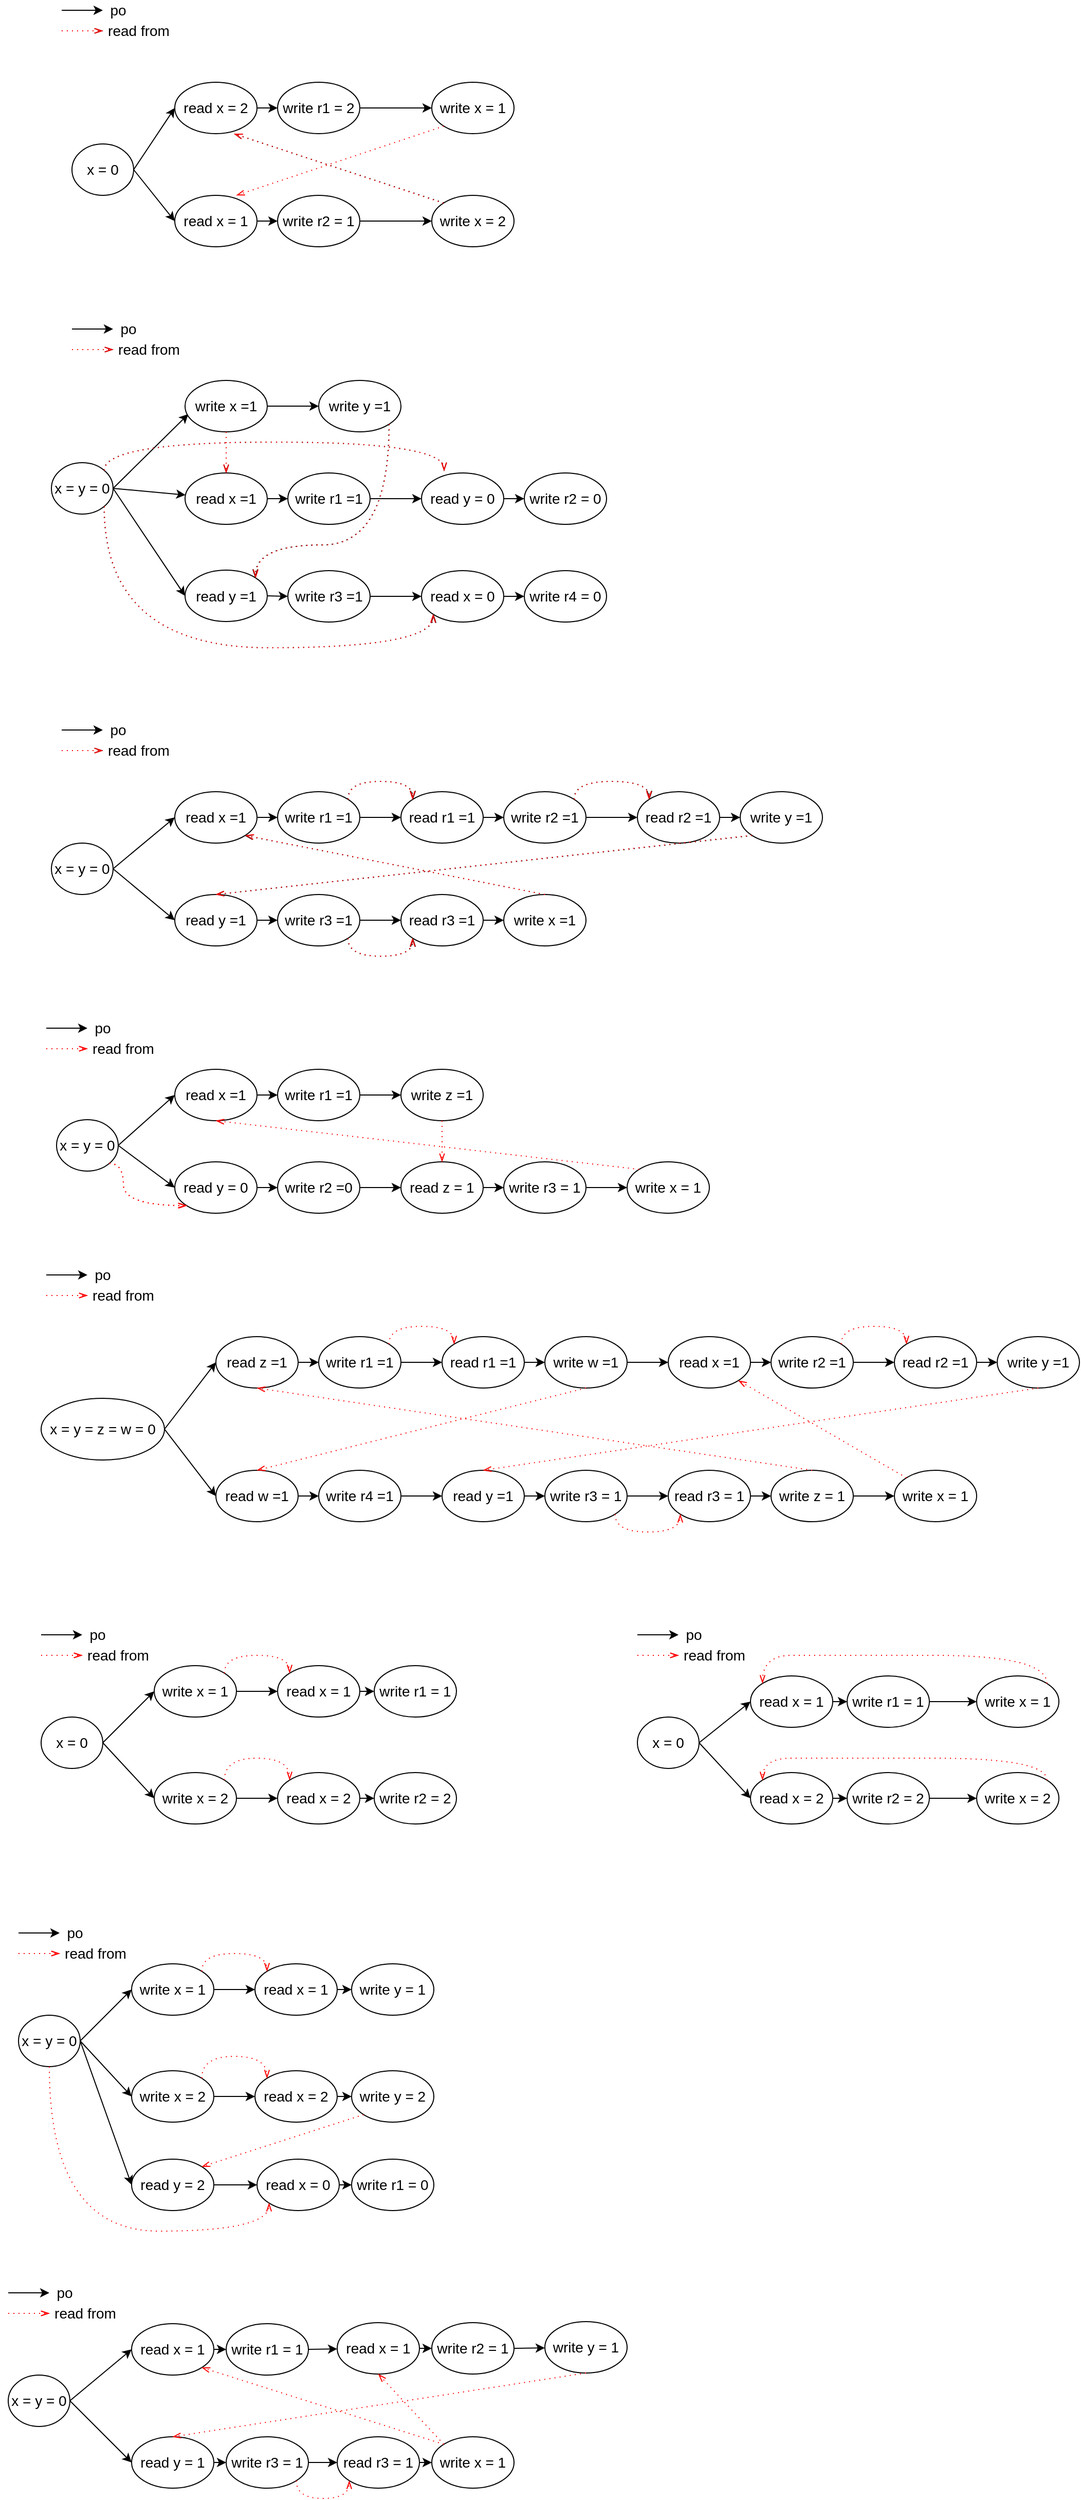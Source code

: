 <mxfile version="20.3.0" type="github">
  <diagram id="p_i1zrt6Kj4XcRnkrQhn" name="Page-1">
    <mxGraphModel dx="1662" dy="799" grid="1" gridSize="10" guides="1" tooltips="1" connect="1" arrows="1" fold="1" page="1" pageScale="1" pageWidth="827" pageHeight="1169" math="0" shadow="0">
      <root>
        <mxCell id="0" />
        <mxCell id="1" parent="0" />
        <mxCell id="O2MHETSp67tyu0d_eCPM-3" style="rounded=0;orthogonalLoop=1;jettySize=auto;html=1;exitX=1;exitY=0.5;exitDx=0;exitDy=0;entryX=0;entryY=0.5;entryDx=0;entryDy=0;fontSize=14;" parent="1" source="O2MHETSp67tyu0d_eCPM-1" target="O2MHETSp67tyu0d_eCPM-2" edge="1">
          <mxGeometry relative="1" as="geometry" />
        </mxCell>
        <mxCell id="O2MHETSp67tyu0d_eCPM-9" style="edgeStyle=none;rounded=0;orthogonalLoop=1;jettySize=auto;html=1;exitX=1;exitY=0.5;exitDx=0;exitDy=0;entryX=0;entryY=0.5;entryDx=0;entryDy=0;fontSize=14;" parent="1" source="O2MHETSp67tyu0d_eCPM-1" target="O2MHETSp67tyu0d_eCPM-8" edge="1">
          <mxGeometry relative="1" as="geometry" />
        </mxCell>
        <mxCell id="O2MHETSp67tyu0d_eCPM-1" value="&lt;font style=&quot;font-size: 14px;&quot;&gt;x = 0&lt;/font&gt;" style="ellipse;whiteSpace=wrap;html=1;" parent="1" vertex="1">
          <mxGeometry x="120" y="170" width="60" height="50" as="geometry" />
        </mxCell>
        <mxCell id="O2MHETSp67tyu0d_eCPM-5" style="edgeStyle=none;rounded=0;orthogonalLoop=1;jettySize=auto;html=1;exitX=1;exitY=0.5;exitDx=0;exitDy=0;entryX=0;entryY=0.5;entryDx=0;entryDy=0;fontSize=14;" parent="1" source="O2MHETSp67tyu0d_eCPM-2" target="O2MHETSp67tyu0d_eCPM-4" edge="1">
          <mxGeometry relative="1" as="geometry" />
        </mxCell>
        <mxCell id="O2MHETSp67tyu0d_eCPM-2" value="&lt;font style=&quot;font-size: 14px;&quot;&gt;read x = 2&lt;/font&gt;" style="ellipse;whiteSpace=wrap;html=1;" parent="1" vertex="1">
          <mxGeometry x="220" y="110" width="80" height="50" as="geometry" />
        </mxCell>
        <mxCell id="O2MHETSp67tyu0d_eCPM-6" style="edgeStyle=none;rounded=0;orthogonalLoop=1;jettySize=auto;html=1;exitX=1;exitY=0.5;exitDx=0;exitDy=0;fontSize=14;entryX=0;entryY=0.5;entryDx=0;entryDy=0;" parent="1" source="O2MHETSp67tyu0d_eCPM-4" target="O2MHETSp67tyu0d_eCPM-7" edge="1">
          <mxGeometry relative="1" as="geometry">
            <mxPoint x="470" y="135" as="targetPoint" />
          </mxGeometry>
        </mxCell>
        <mxCell id="O2MHETSp67tyu0d_eCPM-4" value="&lt;font style=&quot;font-size: 14px;&quot;&gt;write r1 = 2&lt;/font&gt;" style="ellipse;whiteSpace=wrap;html=1;" parent="1" vertex="1">
          <mxGeometry x="320" y="110" width="80" height="50" as="geometry" />
        </mxCell>
        <mxCell id="O2MHETSp67tyu0d_eCPM-7" value="&lt;font style=&quot;font-size: 14px;&quot;&gt;write x = 1&lt;/font&gt;" style="ellipse;whiteSpace=wrap;html=1;" parent="1" vertex="1">
          <mxGeometry x="470" y="110" width="80" height="50" as="geometry" />
        </mxCell>
        <mxCell id="O2MHETSp67tyu0d_eCPM-11" style="edgeStyle=none;rounded=0;orthogonalLoop=1;jettySize=auto;html=1;exitX=1;exitY=0.5;exitDx=0;exitDy=0;entryX=0;entryY=0.5;entryDx=0;entryDy=0;fontSize=14;" parent="1" source="O2MHETSp67tyu0d_eCPM-8" target="O2MHETSp67tyu0d_eCPM-10" edge="1">
          <mxGeometry relative="1" as="geometry" />
        </mxCell>
        <mxCell id="O2MHETSp67tyu0d_eCPM-8" value="&lt;font style=&quot;font-size: 14px;&quot;&gt;read x = 1&lt;/font&gt;" style="ellipse;whiteSpace=wrap;html=1;" parent="1" vertex="1">
          <mxGeometry x="220" y="220" width="80" height="50" as="geometry" />
        </mxCell>
        <mxCell id="O2MHETSp67tyu0d_eCPM-13" style="edgeStyle=none;rounded=0;orthogonalLoop=1;jettySize=auto;html=1;exitX=1;exitY=0.5;exitDx=0;exitDy=0;entryX=0;entryY=0.5;entryDx=0;entryDy=0;fontSize=14;" parent="1" source="O2MHETSp67tyu0d_eCPM-10" target="O2MHETSp67tyu0d_eCPM-12" edge="1">
          <mxGeometry relative="1" as="geometry" />
        </mxCell>
        <mxCell id="O2MHETSp67tyu0d_eCPM-10" value="&lt;font style=&quot;font-size: 14px;&quot;&gt;write r2 = 1&lt;/font&gt;" style="ellipse;whiteSpace=wrap;html=1;" parent="1" vertex="1">
          <mxGeometry x="320" y="220" width="80" height="50" as="geometry" />
        </mxCell>
        <mxCell id="O2MHETSp67tyu0d_eCPM-12" value="&lt;font style=&quot;font-size: 14px;&quot;&gt;write x = 2&lt;/font&gt;" style="ellipse;whiteSpace=wrap;html=1;" parent="1" vertex="1">
          <mxGeometry x="470" y="220" width="80" height="50" as="geometry" />
        </mxCell>
        <mxCell id="O2MHETSp67tyu0d_eCPM-14" value="" style="endArrow=classic;html=1;rounded=0;fontSize=14;" parent="1" edge="1">
          <mxGeometry width="50" height="50" relative="1" as="geometry">
            <mxPoint x="110" y="40" as="sourcePoint" />
            <mxPoint x="150" y="40" as="targetPoint" />
          </mxGeometry>
        </mxCell>
        <mxCell id="O2MHETSp67tyu0d_eCPM-15" value="po" style="text;html=1;strokeColor=none;fillColor=none;align=center;verticalAlign=middle;whiteSpace=wrap;rounded=0;fontSize=14;" parent="1" vertex="1">
          <mxGeometry x="150" y="30" width="30" height="20" as="geometry" />
        </mxCell>
        <mxCell id="O2MHETSp67tyu0d_eCPM-21" value="" style="fontSize=12;html=1;endFill=0;startFill=0;endSize=6;startSize=6;dashed=1;dashPattern=1 4;endArrow=openThin;startArrow=none;rounded=0;exitX=0;exitY=0;exitDx=0;exitDy=0;entryX=0.723;entryY=1.004;entryDx=0;entryDy=0;entryPerimeter=0;" parent="1" source="O2MHETSp67tyu0d_eCPM-12" target="O2MHETSp67tyu0d_eCPM-2" edge="1">
          <mxGeometry width="160" relative="1" as="geometry">
            <mxPoint x="340" y="370" as="sourcePoint" />
            <mxPoint x="500" y="370" as="targetPoint" />
          </mxGeometry>
        </mxCell>
        <mxCell id="O2MHETSp67tyu0d_eCPM-23" value="" style="fontSize=12;html=1;endFill=0;startFill=0;endSize=6;startSize=6;dashed=1;dashPattern=1 4;endArrow=openThin;startArrow=none;rounded=0;exitX=0;exitY=1;exitDx=0;exitDy=0;entryX=0.75;entryY=0;entryDx=0;entryDy=0;entryPerimeter=0;strokeColor=#FF0000;" parent="1" source="O2MHETSp67tyu0d_eCPM-7" target="O2MHETSp67tyu0d_eCPM-8" edge="1">
          <mxGeometry width="160" relative="1" as="geometry">
            <mxPoint x="491.716" y="237.322" as="sourcePoint" />
            <mxPoint x="287.84" y="170.2" as="targetPoint" />
          </mxGeometry>
        </mxCell>
        <mxCell id="O2MHETSp67tyu0d_eCPM-24" value="" style="fontSize=12;html=1;endFill=0;startFill=0;endSize=6;startSize=6;dashed=1;dashPattern=1 4;endArrow=openThin;startArrow=none;rounded=0;" parent="1" edge="1">
          <mxGeometry width="160" relative="1" as="geometry">
            <mxPoint x="110" y="60" as="sourcePoint" />
            <mxPoint x="150" y="60" as="targetPoint" />
          </mxGeometry>
        </mxCell>
        <mxCell id="O2MHETSp67tyu0d_eCPM-25" value="read from" style="text;html=1;strokeColor=none;fillColor=none;align=center;verticalAlign=middle;whiteSpace=wrap;rounded=0;fontSize=14;" parent="1" vertex="1">
          <mxGeometry x="150" y="50" width="70" height="20" as="geometry" />
        </mxCell>
        <mxCell id="O2MHETSp67tyu0d_eCPM-26" value="" style="endArrow=classic;html=1;rounded=0;fontSize=14;" parent="1" edge="1">
          <mxGeometry width="50" height="50" relative="1" as="geometry">
            <mxPoint x="120" y="350" as="sourcePoint" />
            <mxPoint x="160" y="350" as="targetPoint" />
          </mxGeometry>
        </mxCell>
        <mxCell id="O2MHETSp67tyu0d_eCPM-27" value="po" style="text;html=1;strokeColor=none;fillColor=none;align=center;verticalAlign=middle;whiteSpace=wrap;rounded=0;fontSize=14;" parent="1" vertex="1">
          <mxGeometry x="160" y="340" width="30" height="20" as="geometry" />
        </mxCell>
        <mxCell id="O2MHETSp67tyu0d_eCPM-28" value="" style="fontSize=12;html=1;endFill=0;startFill=0;endSize=6;startSize=6;dashed=1;dashPattern=1 4;endArrow=openThin;startArrow=none;rounded=0;" parent="1" edge="1">
          <mxGeometry width="160" relative="1" as="geometry">
            <mxPoint x="120" y="370" as="sourcePoint" />
            <mxPoint x="160" y="370" as="targetPoint" />
          </mxGeometry>
        </mxCell>
        <mxCell id="O2MHETSp67tyu0d_eCPM-29" value="read from" style="text;html=1;strokeColor=none;fillColor=none;align=center;verticalAlign=middle;whiteSpace=wrap;rounded=0;fontSize=14;" parent="1" vertex="1">
          <mxGeometry x="160" y="360" width="70" height="20" as="geometry" />
        </mxCell>
        <mxCell id="O2MHETSp67tyu0d_eCPM-33" style="edgeStyle=none;rounded=0;orthogonalLoop=1;jettySize=auto;html=1;exitX=1;exitY=0.5;exitDx=0;exitDy=0;entryX=0.04;entryY=0.656;entryDx=0;entryDy=0;entryPerimeter=0;fontSize=14;" parent="1" source="O2MHETSp67tyu0d_eCPM-30" target="O2MHETSp67tyu0d_eCPM-31" edge="1">
          <mxGeometry relative="1" as="geometry" />
        </mxCell>
        <mxCell id="O2MHETSp67tyu0d_eCPM-42" style="edgeStyle=none;rounded=0;orthogonalLoop=1;jettySize=auto;html=1;exitX=1;exitY=0.5;exitDx=0;exitDy=0;fontSize=14;" parent="1" source="O2MHETSp67tyu0d_eCPM-30" target="O2MHETSp67tyu0d_eCPM-35" edge="1">
          <mxGeometry relative="1" as="geometry" />
        </mxCell>
        <mxCell id="O2MHETSp67tyu0d_eCPM-46" style="edgeStyle=none;rounded=0;orthogonalLoop=1;jettySize=auto;html=1;exitX=1;exitY=0.5;exitDx=0;exitDy=0;fontSize=14;entryX=0;entryY=0.5;entryDx=0;entryDy=0;" parent="1" source="O2MHETSp67tyu0d_eCPM-30" target="O2MHETSp67tyu0d_eCPM-43" edge="1">
          <mxGeometry relative="1" as="geometry" />
        </mxCell>
        <mxCell id="O2MHETSp67tyu0d_eCPM-30" value="&lt;font style=&quot;font-size: 14px;&quot;&gt;x = y = 0&lt;/font&gt;" style="ellipse;whiteSpace=wrap;html=1;" parent="1" vertex="1">
          <mxGeometry x="100" y="480" width="60" height="50" as="geometry" />
        </mxCell>
        <mxCell id="O2MHETSp67tyu0d_eCPM-34" style="edgeStyle=none;rounded=0;orthogonalLoop=1;jettySize=auto;html=1;entryX=0;entryY=0.5;entryDx=0;entryDy=0;fontSize=14;" parent="1" source="O2MHETSp67tyu0d_eCPM-31" target="O2MHETSp67tyu0d_eCPM-32" edge="1">
          <mxGeometry relative="1" as="geometry" />
        </mxCell>
        <mxCell id="O2MHETSp67tyu0d_eCPM-31" value="&lt;font style=&quot;font-size: 14px;&quot;&gt;write x =1&lt;/font&gt;" style="ellipse;whiteSpace=wrap;html=1;" parent="1" vertex="1">
          <mxGeometry x="230" y="400" width="80" height="50" as="geometry" />
        </mxCell>
        <mxCell id="O2MHETSp67tyu0d_eCPM-32" value="&lt;font style=&quot;font-size: 14px;&quot;&gt;write y =1&lt;/font&gt;" style="ellipse;whiteSpace=wrap;html=1;" parent="1" vertex="1">
          <mxGeometry x="360" y="400" width="80" height="50" as="geometry" />
        </mxCell>
        <mxCell id="O2MHETSp67tyu0d_eCPM-36" style="edgeStyle=none;rounded=0;orthogonalLoop=1;jettySize=auto;html=1;exitX=1;exitY=0.5;exitDx=0;exitDy=0;fontSize=14;entryX=0;entryY=0.5;entryDx=0;entryDy=0;" parent="1" source="O2MHETSp67tyu0d_eCPM-35" target="O2MHETSp67tyu0d_eCPM-37" edge="1">
          <mxGeometry relative="1" as="geometry">
            <mxPoint x="330" y="515" as="targetPoint" />
          </mxGeometry>
        </mxCell>
        <mxCell id="O2MHETSp67tyu0d_eCPM-35" value="&lt;font style=&quot;font-size: 14px;&quot;&gt;read x =1&lt;/font&gt;" style="ellipse;whiteSpace=wrap;html=1;" parent="1" vertex="1">
          <mxGeometry x="230" y="490" width="80" height="50" as="geometry" />
        </mxCell>
        <mxCell id="O2MHETSp67tyu0d_eCPM-41" style="edgeStyle=none;rounded=0;orthogonalLoop=1;jettySize=auto;html=1;exitX=1;exitY=0.5;exitDx=0;exitDy=0;entryX=0;entryY=0.5;entryDx=0;entryDy=0;fontSize=14;" parent="1" source="O2MHETSp67tyu0d_eCPM-37" target="O2MHETSp67tyu0d_eCPM-38" edge="1">
          <mxGeometry relative="1" as="geometry" />
        </mxCell>
        <mxCell id="O2MHETSp67tyu0d_eCPM-37" value="&lt;font style=&quot;font-size: 14px;&quot;&gt;write r1 =1&lt;/font&gt;" style="ellipse;whiteSpace=wrap;html=1;" parent="1" vertex="1">
          <mxGeometry x="330" y="490" width="80" height="50" as="geometry" />
        </mxCell>
        <mxCell id="O2MHETSp67tyu0d_eCPM-40" style="edgeStyle=none;rounded=0;orthogonalLoop=1;jettySize=auto;html=1;exitX=1;exitY=0.5;exitDx=0;exitDy=0;entryX=0;entryY=0.5;entryDx=0;entryDy=0;fontSize=14;" parent="1" source="O2MHETSp67tyu0d_eCPM-38" target="O2MHETSp67tyu0d_eCPM-39" edge="1">
          <mxGeometry relative="1" as="geometry" />
        </mxCell>
        <mxCell id="O2MHETSp67tyu0d_eCPM-38" value="&lt;font style=&quot;font-size: 14px;&quot;&gt;read y = 0&lt;/font&gt;" style="ellipse;whiteSpace=wrap;html=1;" parent="1" vertex="1">
          <mxGeometry x="460" y="490" width="80" height="50" as="geometry" />
        </mxCell>
        <mxCell id="O2MHETSp67tyu0d_eCPM-39" value="&lt;font style=&quot;font-size: 14px;&quot;&gt;write r2 = 0&lt;/font&gt;" style="ellipse;whiteSpace=wrap;html=1;" parent="1" vertex="1">
          <mxGeometry x="560" y="490" width="80" height="50" as="geometry" />
        </mxCell>
        <mxCell id="O2MHETSp67tyu0d_eCPM-45" style="edgeStyle=none;rounded=0;orthogonalLoop=1;jettySize=auto;html=1;exitX=1;exitY=0.5;exitDx=0;exitDy=0;entryX=0;entryY=0.5;entryDx=0;entryDy=0;fontSize=14;" parent="1" source="O2MHETSp67tyu0d_eCPM-43" target="O2MHETSp67tyu0d_eCPM-44" edge="1">
          <mxGeometry relative="1" as="geometry" />
        </mxCell>
        <mxCell id="O2MHETSp67tyu0d_eCPM-43" value="&lt;font style=&quot;font-size: 14px;&quot;&gt;read y =1&lt;/font&gt;" style="ellipse;whiteSpace=wrap;html=1;" parent="1" vertex="1">
          <mxGeometry x="230" y="584.5" width="80" height="50" as="geometry" />
        </mxCell>
        <mxCell id="O2MHETSp67tyu0d_eCPM-48" style="edgeStyle=none;rounded=0;orthogonalLoop=1;jettySize=auto;html=1;exitX=1;exitY=0.5;exitDx=0;exitDy=0;entryX=0;entryY=0.5;entryDx=0;entryDy=0;fontSize=14;" parent="1" source="O2MHETSp67tyu0d_eCPM-44" target="O2MHETSp67tyu0d_eCPM-47" edge="1">
          <mxGeometry relative="1" as="geometry" />
        </mxCell>
        <mxCell id="O2MHETSp67tyu0d_eCPM-44" value="&lt;font style=&quot;font-size: 14px;&quot;&gt;write r3 =1&lt;/font&gt;" style="ellipse;whiteSpace=wrap;html=1;" parent="1" vertex="1">
          <mxGeometry x="330" y="585" width="80" height="50" as="geometry" />
        </mxCell>
        <mxCell id="O2MHETSp67tyu0d_eCPM-49" style="edgeStyle=none;rounded=0;orthogonalLoop=1;jettySize=auto;html=1;exitX=1;exitY=0.5;exitDx=0;exitDy=0;fontSize=14;" parent="1" source="O2MHETSp67tyu0d_eCPM-47" edge="1">
          <mxGeometry relative="1" as="geometry">
            <mxPoint x="560" y="610" as="targetPoint" />
          </mxGeometry>
        </mxCell>
        <mxCell id="O2MHETSp67tyu0d_eCPM-47" value="&lt;font style=&quot;font-size: 14px;&quot;&gt;read x = 0&lt;/font&gt;" style="ellipse;whiteSpace=wrap;html=1;" parent="1" vertex="1">
          <mxGeometry x="460" y="585" width="80" height="50" as="geometry" />
        </mxCell>
        <mxCell id="O2MHETSp67tyu0d_eCPM-50" value="&lt;font style=&quot;font-size: 14px;&quot;&gt;write r4 = 0&lt;/font&gt;" style="ellipse;whiteSpace=wrap;html=1;" parent="1" vertex="1">
          <mxGeometry x="560" y="585" width="80" height="50" as="geometry" />
        </mxCell>
        <mxCell id="O2MHETSp67tyu0d_eCPM-51" value="" style="fontSize=12;html=1;endFill=0;startFill=0;endSize=6;startSize=6;dashed=1;dashPattern=1 4;endArrow=openThin;startArrow=none;rounded=0;entryX=0.5;entryY=0;entryDx=0;entryDy=0;exitX=0.5;exitY=1;exitDx=0;exitDy=0;" parent="1" source="O2MHETSp67tyu0d_eCPM-31" target="O2MHETSp67tyu0d_eCPM-35" edge="1">
          <mxGeometry width="160" relative="1" as="geometry">
            <mxPoint x="220" y="460" as="sourcePoint" />
            <mxPoint x="170" y="380" as="targetPoint" />
          </mxGeometry>
        </mxCell>
        <mxCell id="O2MHETSp67tyu0d_eCPM-52" value="" style="fontSize=12;html=1;endFill=0;startFill=0;endSize=6;startSize=6;dashed=1;dashPattern=1 4;endArrow=openThin;startArrow=none;rounded=0;exitX=1;exitY=0;exitDx=0;exitDy=0;entryX=0.275;entryY=-0.04;entryDx=0;entryDy=0;entryPerimeter=0;edgeStyle=orthogonalEdgeStyle;curved=1;" parent="1" source="O2MHETSp67tyu0d_eCPM-30" target="O2MHETSp67tyu0d_eCPM-38" edge="1">
          <mxGeometry width="160" relative="1" as="geometry">
            <mxPoint x="130" y="380" as="sourcePoint" />
            <mxPoint x="170" y="380" as="targetPoint" />
            <Array as="points">
              <mxPoint x="151" y="460" />
              <mxPoint x="482" y="460" />
            </Array>
          </mxGeometry>
        </mxCell>
        <mxCell id="O2MHETSp67tyu0d_eCPM-53" value="" style="fontSize=12;html=1;endFill=0;startFill=0;endSize=6;startSize=6;dashed=1;dashPattern=1 4;endArrow=openThin;startArrow=none;rounded=0;exitX=1;exitY=1;exitDx=0;exitDy=0;entryX=1;entryY=0;entryDx=0;entryDy=0;edgeStyle=orthogonalEdgeStyle;curved=1;" parent="1" source="O2MHETSp67tyu0d_eCPM-32" target="O2MHETSp67tyu0d_eCPM-43" edge="1">
          <mxGeometry width="160" relative="1" as="geometry">
            <mxPoint x="130" y="380" as="sourcePoint" />
            <mxPoint x="170" y="380" as="targetPoint" />
            <Array as="points">
              <mxPoint x="428" y="560" />
              <mxPoint x="298" y="560" />
            </Array>
          </mxGeometry>
        </mxCell>
        <mxCell id="O2MHETSp67tyu0d_eCPM-54" value="" style="fontSize=12;html=1;endFill=0;startFill=0;endSize=6;startSize=6;dashed=1;dashPattern=1 4;endArrow=openThin;startArrow=none;rounded=0;exitX=1;exitY=1;exitDx=0;exitDy=0;entryX=0;entryY=1;entryDx=0;entryDy=0;edgeStyle=orthogonalEdgeStyle;curved=1;" parent="1" source="O2MHETSp67tyu0d_eCPM-30" target="O2MHETSp67tyu0d_eCPM-47" edge="1">
          <mxGeometry width="160" relative="1" as="geometry">
            <mxPoint x="130" y="380" as="sourcePoint" />
            <mxPoint x="170" y="380" as="targetPoint" />
            <Array as="points">
              <mxPoint x="151" y="660" />
              <mxPoint x="472" y="660" />
            </Array>
          </mxGeometry>
        </mxCell>
        <mxCell id="O2MHETSp67tyu0d_eCPM-55" value="" style="endArrow=classic;html=1;rounded=0;fontSize=14;" parent="1" edge="1">
          <mxGeometry width="50" height="50" relative="1" as="geometry">
            <mxPoint x="110" y="740" as="sourcePoint" />
            <mxPoint x="150" y="740" as="targetPoint" />
          </mxGeometry>
        </mxCell>
        <mxCell id="O2MHETSp67tyu0d_eCPM-56" value="po" style="text;html=1;strokeColor=none;fillColor=none;align=center;verticalAlign=middle;whiteSpace=wrap;rounded=0;fontSize=14;" parent="1" vertex="1">
          <mxGeometry x="150" y="730" width="30" height="20" as="geometry" />
        </mxCell>
        <mxCell id="O2MHETSp67tyu0d_eCPM-57" value="" style="fontSize=12;html=1;endFill=0;startFill=0;endSize=6;startSize=6;dashed=1;dashPattern=1 4;endArrow=openThin;startArrow=none;rounded=0;" parent="1" edge="1">
          <mxGeometry width="160" relative="1" as="geometry">
            <mxPoint x="110" y="760" as="sourcePoint" />
            <mxPoint x="150" y="760" as="targetPoint" />
          </mxGeometry>
        </mxCell>
        <mxCell id="O2MHETSp67tyu0d_eCPM-58" value="read from" style="text;html=1;strokeColor=none;fillColor=none;align=center;verticalAlign=middle;whiteSpace=wrap;rounded=0;fontSize=14;" parent="1" vertex="1">
          <mxGeometry x="150" y="750" width="70" height="20" as="geometry" />
        </mxCell>
        <mxCell id="O2MHETSp67tyu0d_eCPM-61" style="rounded=0;orthogonalLoop=1;jettySize=auto;html=1;exitX=1;exitY=0.5;exitDx=0;exitDy=0;entryX=0;entryY=0.5;entryDx=0;entryDy=0;fontSize=14;" parent="1" source="O2MHETSp67tyu0d_eCPM-59" target="O2MHETSp67tyu0d_eCPM-60" edge="1">
          <mxGeometry relative="1" as="geometry" />
        </mxCell>
        <mxCell id="O2MHETSp67tyu0d_eCPM-76" style="edgeStyle=none;rounded=0;orthogonalLoop=1;jettySize=auto;html=1;exitX=1;exitY=0.5;exitDx=0;exitDy=0;entryX=0;entryY=0.5;entryDx=0;entryDy=0;fontSize=14;" parent="1" source="O2MHETSp67tyu0d_eCPM-59" target="O2MHETSp67tyu0d_eCPM-72" edge="1">
          <mxGeometry relative="1" as="geometry" />
        </mxCell>
        <mxCell id="O2MHETSp67tyu0d_eCPM-59" value="&lt;font style=&quot;font-size: 14px;&quot;&gt;x = y = 0&lt;/font&gt;" style="ellipse;whiteSpace=wrap;html=1;" parent="1" vertex="1">
          <mxGeometry x="100" y="850" width="60" height="50" as="geometry" />
        </mxCell>
        <mxCell id="O2MHETSp67tyu0d_eCPM-63" style="edgeStyle=none;rounded=0;orthogonalLoop=1;jettySize=auto;html=1;exitX=1;exitY=0.5;exitDx=0;exitDy=0;entryX=0;entryY=0.5;entryDx=0;entryDy=0;fontSize=14;" parent="1" source="O2MHETSp67tyu0d_eCPM-60" target="O2MHETSp67tyu0d_eCPM-62" edge="1">
          <mxGeometry relative="1" as="geometry" />
        </mxCell>
        <mxCell id="O2MHETSp67tyu0d_eCPM-60" value="&lt;font style=&quot;font-size: 14px;&quot;&gt;read x =1&lt;/font&gt;" style="ellipse;whiteSpace=wrap;html=1;" parent="1" vertex="1">
          <mxGeometry x="220" y="800" width="80" height="50" as="geometry" />
        </mxCell>
        <mxCell id="O2MHETSp67tyu0d_eCPM-67" style="edgeStyle=none;rounded=0;orthogonalLoop=1;jettySize=auto;html=1;exitX=1;exitY=0.5;exitDx=0;exitDy=0;fontSize=14;" parent="1" source="O2MHETSp67tyu0d_eCPM-62" target="O2MHETSp67tyu0d_eCPM-64" edge="1">
          <mxGeometry relative="1" as="geometry" />
        </mxCell>
        <mxCell id="O2MHETSp67tyu0d_eCPM-62" value="&lt;font style=&quot;font-size: 14px;&quot;&gt;write r1 =1&lt;/font&gt;" style="ellipse;whiteSpace=wrap;html=1;" parent="1" vertex="1">
          <mxGeometry x="320" y="800" width="80" height="50" as="geometry" />
        </mxCell>
        <mxCell id="O2MHETSp67tyu0d_eCPM-65" style="edgeStyle=none;rounded=0;orthogonalLoop=1;jettySize=auto;html=1;exitX=1;exitY=0.5;exitDx=0;exitDy=0;fontSize=14;entryX=0;entryY=0.5;entryDx=0;entryDy=0;" parent="1" source="O2MHETSp67tyu0d_eCPM-64" target="O2MHETSp67tyu0d_eCPM-66" edge="1">
          <mxGeometry relative="1" as="geometry">
            <mxPoint x="530" y="825" as="targetPoint" />
          </mxGeometry>
        </mxCell>
        <mxCell id="O2MHETSp67tyu0d_eCPM-64" value="&lt;font style=&quot;font-size: 14px;&quot;&gt;read r1 =1&lt;/font&gt;" style="ellipse;whiteSpace=wrap;html=1;" parent="1" vertex="1">
          <mxGeometry x="440" y="800" width="80" height="50" as="geometry" />
        </mxCell>
        <mxCell id="O2MHETSp67tyu0d_eCPM-71" style="edgeStyle=none;rounded=0;orthogonalLoop=1;jettySize=auto;html=1;exitX=1;exitY=0.5;exitDx=0;exitDy=0;entryX=0;entryY=0.5;entryDx=0;entryDy=0;fontSize=14;" parent="1" source="O2MHETSp67tyu0d_eCPM-66" target="O2MHETSp67tyu0d_eCPM-68" edge="1">
          <mxGeometry relative="1" as="geometry" />
        </mxCell>
        <mxCell id="O2MHETSp67tyu0d_eCPM-66" value="&lt;font style=&quot;font-size: 14px;&quot;&gt;write r2 =1&lt;/font&gt;" style="ellipse;whiteSpace=wrap;html=1;" parent="1" vertex="1">
          <mxGeometry x="540" y="800" width="80" height="50" as="geometry" />
        </mxCell>
        <mxCell id="O2MHETSp67tyu0d_eCPM-70" style="edgeStyle=none;rounded=0;orthogonalLoop=1;jettySize=auto;html=1;exitX=1;exitY=0.5;exitDx=0;exitDy=0;entryX=0;entryY=0.5;entryDx=0;entryDy=0;fontSize=14;" parent="1" source="O2MHETSp67tyu0d_eCPM-68" target="O2MHETSp67tyu0d_eCPM-69" edge="1">
          <mxGeometry relative="1" as="geometry" />
        </mxCell>
        <mxCell id="O2MHETSp67tyu0d_eCPM-68" value="&lt;font style=&quot;font-size: 14px;&quot;&gt;read r2 =1&lt;/font&gt;" style="ellipse;whiteSpace=wrap;html=1;" parent="1" vertex="1">
          <mxGeometry x="670" y="800" width="80" height="50" as="geometry" />
        </mxCell>
        <mxCell id="O2MHETSp67tyu0d_eCPM-69" value="&lt;font style=&quot;font-size: 14px;&quot;&gt;write y =1&lt;/font&gt;" style="ellipse;whiteSpace=wrap;html=1;" parent="1" vertex="1">
          <mxGeometry x="770" y="800" width="80" height="50" as="geometry" />
        </mxCell>
        <mxCell id="O2MHETSp67tyu0d_eCPM-77" style="edgeStyle=none;rounded=0;orthogonalLoop=1;jettySize=auto;html=1;exitX=1;exitY=0.5;exitDx=0;exitDy=0;entryX=0;entryY=0.5;entryDx=0;entryDy=0;fontSize=14;" parent="1" source="O2MHETSp67tyu0d_eCPM-72" target="O2MHETSp67tyu0d_eCPM-73" edge="1">
          <mxGeometry relative="1" as="geometry" />
        </mxCell>
        <mxCell id="O2MHETSp67tyu0d_eCPM-72" value="&lt;font style=&quot;font-size: 14px;&quot;&gt;read y =1&lt;/font&gt;" style="ellipse;whiteSpace=wrap;html=1;" parent="1" vertex="1">
          <mxGeometry x="220" y="900" width="80" height="50" as="geometry" />
        </mxCell>
        <mxCell id="O2MHETSp67tyu0d_eCPM-78" style="edgeStyle=none;rounded=0;orthogonalLoop=1;jettySize=auto;html=1;exitX=1;exitY=0.5;exitDx=0;exitDy=0;entryX=0;entryY=0.5;entryDx=0;entryDy=0;fontSize=14;" parent="1" source="O2MHETSp67tyu0d_eCPM-73" target="O2MHETSp67tyu0d_eCPM-74" edge="1">
          <mxGeometry relative="1" as="geometry" />
        </mxCell>
        <mxCell id="O2MHETSp67tyu0d_eCPM-73" value="&lt;font style=&quot;font-size: 14px;&quot;&gt;write r3 =1&lt;/font&gt;" style="ellipse;whiteSpace=wrap;html=1;" parent="1" vertex="1">
          <mxGeometry x="320" y="900" width="80" height="50" as="geometry" />
        </mxCell>
        <mxCell id="O2MHETSp67tyu0d_eCPM-79" style="edgeStyle=none;rounded=0;orthogonalLoop=1;jettySize=auto;html=1;exitX=1;exitY=0.5;exitDx=0;exitDy=0;entryX=0;entryY=0.5;entryDx=0;entryDy=0;fontSize=14;" parent="1" source="O2MHETSp67tyu0d_eCPM-74" target="O2MHETSp67tyu0d_eCPM-75" edge="1">
          <mxGeometry relative="1" as="geometry" />
        </mxCell>
        <mxCell id="O2MHETSp67tyu0d_eCPM-74" value="&lt;font style=&quot;font-size: 14px;&quot;&gt;read r3 =1&lt;/font&gt;" style="ellipse;whiteSpace=wrap;html=1;" parent="1" vertex="1">
          <mxGeometry x="440" y="900" width="80" height="50" as="geometry" />
        </mxCell>
        <mxCell id="O2MHETSp67tyu0d_eCPM-75" value="&lt;font style=&quot;font-size: 14px;&quot;&gt;write x =1&lt;/font&gt;" style="ellipse;whiteSpace=wrap;html=1;" parent="1" vertex="1">
          <mxGeometry x="540" y="900" width="80" height="50" as="geometry" />
        </mxCell>
        <mxCell id="O2MHETSp67tyu0d_eCPM-80" value="" style="fontSize=12;html=1;endFill=0;startFill=0;endSize=6;startSize=6;dashed=1;dashPattern=1 4;endArrow=openThin;startArrow=none;rounded=0;exitX=0.5;exitY=0;exitDx=0;exitDy=0;entryX=1;entryY=1;entryDx=0;entryDy=0;" parent="1" source="O2MHETSp67tyu0d_eCPM-75" target="O2MHETSp67tyu0d_eCPM-60" edge="1">
          <mxGeometry width="160" relative="1" as="geometry">
            <mxPoint x="120" y="770" as="sourcePoint" />
            <mxPoint x="160" y="770" as="targetPoint" />
          </mxGeometry>
        </mxCell>
        <mxCell id="O2MHETSp67tyu0d_eCPM-81" value="" style="fontSize=12;html=1;endFill=0;startFill=0;endSize=6;startSize=6;dashed=1;dashPattern=1 4;endArrow=openThin;startArrow=none;rounded=0;exitX=1;exitY=0;exitDx=0;exitDy=0;entryX=0;entryY=0;entryDx=0;entryDy=0;edgeStyle=orthogonalEdgeStyle;curved=1;" parent="1" source="O2MHETSp67tyu0d_eCPM-62" target="O2MHETSp67tyu0d_eCPM-64" edge="1">
          <mxGeometry width="160" relative="1" as="geometry">
            <mxPoint x="590" y="910" as="sourcePoint" />
            <mxPoint x="298.284" y="852.678" as="targetPoint" />
            <Array as="points">
              <mxPoint x="388" y="790" />
              <mxPoint x="452" y="790" />
            </Array>
          </mxGeometry>
        </mxCell>
        <mxCell id="O2MHETSp67tyu0d_eCPM-83" value="" style="fontSize=12;html=1;endFill=0;startFill=0;endSize=6;startSize=6;dashed=1;dashPattern=1 4;endArrow=openThin;startArrow=none;rounded=0;exitX=1;exitY=0;exitDx=0;exitDy=0;entryX=0;entryY=0;entryDx=0;entryDy=0;edgeStyle=orthogonalEdgeStyle;curved=1;" parent="1" source="O2MHETSp67tyu0d_eCPM-66" target="O2MHETSp67tyu0d_eCPM-68" edge="1">
          <mxGeometry width="160" relative="1" as="geometry">
            <mxPoint x="590" y="910" as="sourcePoint" />
            <mxPoint x="298.284" y="852.678" as="targetPoint" />
            <Array as="points">
              <mxPoint x="608" y="790" />
              <mxPoint x="682" y="790" />
            </Array>
          </mxGeometry>
        </mxCell>
        <mxCell id="O2MHETSp67tyu0d_eCPM-84" value="" style="fontSize=12;html=1;endFill=0;startFill=0;endSize=6;startSize=6;dashed=1;dashPattern=1 4;endArrow=openThin;startArrow=none;rounded=0;exitX=0;exitY=1;exitDx=0;exitDy=0;entryX=0.5;entryY=0;entryDx=0;entryDy=0;" parent="1" source="O2MHETSp67tyu0d_eCPM-69" target="O2MHETSp67tyu0d_eCPM-72" edge="1">
          <mxGeometry width="160" relative="1" as="geometry">
            <mxPoint x="590" y="910" as="sourcePoint" />
            <mxPoint x="298.284" y="852.678" as="targetPoint" />
          </mxGeometry>
        </mxCell>
        <mxCell id="O2MHETSp67tyu0d_eCPM-85" value="" style="fontSize=12;html=1;endFill=0;startFill=0;endSize=6;startSize=6;dashed=1;dashPattern=1 4;endArrow=openThin;startArrow=none;rounded=0;exitX=1;exitY=1;exitDx=0;exitDy=0;entryX=0;entryY=1;entryDx=0;entryDy=0;edgeStyle=orthogonalEdgeStyle;curved=1;" parent="1" source="O2MHETSp67tyu0d_eCPM-73" target="O2MHETSp67tyu0d_eCPM-74" edge="1">
          <mxGeometry width="160" relative="1" as="geometry">
            <mxPoint x="791.716" y="852.678" as="sourcePoint" />
            <mxPoint x="270" y="910" as="targetPoint" />
            <Array as="points">
              <mxPoint x="388" y="960" />
              <mxPoint x="452" y="960" />
            </Array>
          </mxGeometry>
        </mxCell>
        <mxCell id="O2MHETSp67tyu0d_eCPM-86" value="" style="endArrow=classic;html=1;rounded=0;fontSize=14;" parent="1" edge="1">
          <mxGeometry width="50" height="50" relative="1" as="geometry">
            <mxPoint x="95.0" y="1030" as="sourcePoint" />
            <mxPoint x="135.0" y="1030" as="targetPoint" />
          </mxGeometry>
        </mxCell>
        <mxCell id="O2MHETSp67tyu0d_eCPM-87" value="po" style="text;html=1;strokeColor=none;fillColor=none;align=center;verticalAlign=middle;whiteSpace=wrap;rounded=0;fontSize=14;" parent="1" vertex="1">
          <mxGeometry x="135" y="1020" width="30" height="20" as="geometry" />
        </mxCell>
        <mxCell id="O2MHETSp67tyu0d_eCPM-88" value="" style="fontSize=12;html=1;endFill=0;startFill=0;endSize=6;startSize=6;dashed=1;dashPattern=1 4;endArrow=openThin;startArrow=none;rounded=0;strokeColor=#FF0000;" parent="1" edge="1">
          <mxGeometry width="160" relative="1" as="geometry">
            <mxPoint x="95.0" y="1050" as="sourcePoint" />
            <mxPoint x="135.0" y="1050" as="targetPoint" />
          </mxGeometry>
        </mxCell>
        <mxCell id="O2MHETSp67tyu0d_eCPM-89" value="read from" style="text;html=1;strokeColor=none;fillColor=none;align=center;verticalAlign=middle;whiteSpace=wrap;rounded=0;fontSize=14;" parent="1" vertex="1">
          <mxGeometry x="135" y="1040" width="70" height="20" as="geometry" />
        </mxCell>
        <mxCell id="O2MHETSp67tyu0d_eCPM-94" style="rounded=0;orthogonalLoop=1;jettySize=auto;html=1;exitX=1;exitY=0.5;exitDx=0;exitDy=0;entryX=0;entryY=0.5;entryDx=0;entryDy=0;fontSize=14;" parent="1" source="O2MHETSp67tyu0d_eCPM-90" target="O2MHETSp67tyu0d_eCPM-91" edge="1">
          <mxGeometry relative="1" as="geometry" />
        </mxCell>
        <mxCell id="O2MHETSp67tyu0d_eCPM-98" style="edgeStyle=none;rounded=0;orthogonalLoop=1;jettySize=auto;html=1;exitX=1;exitY=0.5;exitDx=0;exitDy=0;entryX=0;entryY=0.5;entryDx=0;entryDy=0;fontSize=14;" parent="1" source="O2MHETSp67tyu0d_eCPM-90" target="O2MHETSp67tyu0d_eCPM-97" edge="1">
          <mxGeometry relative="1" as="geometry" />
        </mxCell>
        <mxCell id="O2MHETSp67tyu0d_eCPM-90" value="&lt;font style=&quot;font-size: 14px;&quot;&gt;x = y = 0&lt;/font&gt;" style="ellipse;whiteSpace=wrap;html=1;" parent="1" vertex="1">
          <mxGeometry x="105" y="1119" width="60" height="50" as="geometry" />
        </mxCell>
        <mxCell id="O2MHETSp67tyu0d_eCPM-93" style="edgeStyle=orthogonalEdgeStyle;curved=1;rounded=0;orthogonalLoop=1;jettySize=auto;html=1;exitX=1;exitY=0.5;exitDx=0;exitDy=0;entryX=0;entryY=0.5;entryDx=0;entryDy=0;fontSize=14;" parent="1" source="O2MHETSp67tyu0d_eCPM-91" target="O2MHETSp67tyu0d_eCPM-92" edge="1">
          <mxGeometry relative="1" as="geometry" />
        </mxCell>
        <mxCell id="O2MHETSp67tyu0d_eCPM-91" value="&lt;font style=&quot;font-size: 14px;&quot;&gt;read x =1&lt;/font&gt;" style="ellipse;whiteSpace=wrap;html=1;" parent="1" vertex="1">
          <mxGeometry x="220" y="1070" width="80" height="50" as="geometry" />
        </mxCell>
        <mxCell id="O2MHETSp67tyu0d_eCPM-96" style="edgeStyle=none;rounded=0;orthogonalLoop=1;jettySize=auto;html=1;exitX=1;exitY=0.5;exitDx=0;exitDy=0;entryX=0;entryY=0.5;entryDx=0;entryDy=0;fontSize=14;" parent="1" source="O2MHETSp67tyu0d_eCPM-92" target="O2MHETSp67tyu0d_eCPM-95" edge="1">
          <mxGeometry relative="1" as="geometry" />
        </mxCell>
        <mxCell id="O2MHETSp67tyu0d_eCPM-92" value="&lt;font style=&quot;font-size: 14px;&quot;&gt;write r1 =1&lt;/font&gt;" style="ellipse;whiteSpace=wrap;html=1;" parent="1" vertex="1">
          <mxGeometry x="320" y="1070" width="80" height="50" as="geometry" />
        </mxCell>
        <mxCell id="O2MHETSp67tyu0d_eCPM-95" value="&lt;font style=&quot;font-size: 14px;&quot;&gt;write z =1&lt;/font&gt;" style="ellipse;whiteSpace=wrap;html=1;" parent="1" vertex="1">
          <mxGeometry x="440" y="1070" width="80" height="50" as="geometry" />
        </mxCell>
        <mxCell id="O2MHETSp67tyu0d_eCPM-100" style="edgeStyle=none;rounded=0;orthogonalLoop=1;jettySize=auto;html=1;exitX=1;exitY=0.5;exitDx=0;exitDy=0;entryX=0;entryY=0.5;entryDx=0;entryDy=0;fontSize=14;" parent="1" source="O2MHETSp67tyu0d_eCPM-97" target="O2MHETSp67tyu0d_eCPM-99" edge="1">
          <mxGeometry relative="1" as="geometry" />
        </mxCell>
        <mxCell id="O2MHETSp67tyu0d_eCPM-97" value="&lt;font style=&quot;font-size: 14px;&quot;&gt;read y = 0&lt;/font&gt;" style="ellipse;whiteSpace=wrap;html=1;" parent="1" vertex="1">
          <mxGeometry x="220" y="1160" width="80" height="50" as="geometry" />
        </mxCell>
        <mxCell id="O2MHETSp67tyu0d_eCPM-104" style="edgeStyle=none;rounded=0;orthogonalLoop=1;jettySize=auto;html=1;exitX=1;exitY=0.5;exitDx=0;exitDy=0;entryX=0;entryY=0.5;entryDx=0;entryDy=0;fontSize=14;" parent="1" source="O2MHETSp67tyu0d_eCPM-99" target="O2MHETSp67tyu0d_eCPM-101" edge="1">
          <mxGeometry relative="1" as="geometry" />
        </mxCell>
        <mxCell id="O2MHETSp67tyu0d_eCPM-99" value="&lt;font style=&quot;font-size: 14px;&quot;&gt;write r2 =0&lt;/font&gt;" style="ellipse;whiteSpace=wrap;html=1;" parent="1" vertex="1">
          <mxGeometry x="320" y="1160" width="80" height="50" as="geometry" />
        </mxCell>
        <mxCell id="O2MHETSp67tyu0d_eCPM-103" style="edgeStyle=none;rounded=0;orthogonalLoop=1;jettySize=auto;html=1;exitX=1;exitY=0.5;exitDx=0;exitDy=0;entryX=0;entryY=0.5;entryDx=0;entryDy=0;fontSize=14;" parent="1" source="O2MHETSp67tyu0d_eCPM-101" target="O2MHETSp67tyu0d_eCPM-102" edge="1">
          <mxGeometry relative="1" as="geometry" />
        </mxCell>
        <mxCell id="O2MHETSp67tyu0d_eCPM-101" value="&lt;font style=&quot;font-size: 14px;&quot;&gt;read z = 1&lt;/font&gt;" style="ellipse;whiteSpace=wrap;html=1;" parent="1" vertex="1">
          <mxGeometry x="440" y="1160" width="80" height="50" as="geometry" />
        </mxCell>
        <mxCell id="O2MHETSp67tyu0d_eCPM-106" style="edgeStyle=none;rounded=0;orthogonalLoop=1;jettySize=auto;html=1;exitX=1;exitY=0.5;exitDx=0;exitDy=0;entryX=0;entryY=0.5;entryDx=0;entryDy=0;fontSize=14;" parent="1" source="O2MHETSp67tyu0d_eCPM-102" target="O2MHETSp67tyu0d_eCPM-105" edge="1">
          <mxGeometry relative="1" as="geometry" />
        </mxCell>
        <mxCell id="O2MHETSp67tyu0d_eCPM-102" value="&lt;font style=&quot;font-size: 14px;&quot;&gt;write r3 = 1&lt;/font&gt;" style="ellipse;whiteSpace=wrap;html=1;" parent="1" vertex="1">
          <mxGeometry x="540" y="1160" width="80" height="50" as="geometry" />
        </mxCell>
        <mxCell id="O2MHETSp67tyu0d_eCPM-105" value="&lt;font style=&quot;font-size: 14px;&quot;&gt;write x = 1&lt;/font&gt;" style="ellipse;whiteSpace=wrap;html=1;" parent="1" vertex="1">
          <mxGeometry x="660" y="1160" width="80" height="50" as="geometry" />
        </mxCell>
        <mxCell id="O2MHETSp67tyu0d_eCPM-107" value="" style="fontSize=12;html=1;endFill=0;startFill=0;endSize=6;startSize=6;dashed=1;dashPattern=1 4;endArrow=openThin;startArrow=none;rounded=0;exitX=1;exitY=1;exitDx=0;exitDy=0;entryX=0;entryY=1;entryDx=0;entryDy=0;edgeStyle=orthogonalEdgeStyle;curved=1;strokeColor=#FF0000;" parent="1" source="O2MHETSp67tyu0d_eCPM-90" target="O2MHETSp67tyu0d_eCPM-97" edge="1">
          <mxGeometry width="160" relative="1" as="geometry">
            <mxPoint x="105.0" y="1060" as="sourcePoint" />
            <mxPoint x="145.0" y="1060" as="targetPoint" />
            <Array as="points">
              <mxPoint x="170" y="1161" />
              <mxPoint x="170" y="1202" />
            </Array>
          </mxGeometry>
        </mxCell>
        <mxCell id="O2MHETSp67tyu0d_eCPM-108" value="" style="fontSize=12;html=1;endFill=0;startFill=0;endSize=6;startSize=6;dashed=1;dashPattern=1 4;endArrow=openThin;startArrow=none;rounded=0;exitX=1;exitY=1;exitDx=0;exitDy=0;entryX=0;entryY=1;entryDx=0;entryDy=0;edgeStyle=orthogonalEdgeStyle;curved=1;strokeColor=#FF0000;" parent="1" edge="1">
          <mxGeometry width="160" relative="1" as="geometry">
            <mxPoint x="156.518" y="1161.42" as="sourcePoint" />
            <mxPoint x="231.309" y="1202.42" as="targetPoint" />
            <Array as="points">
              <mxPoint x="170" y="1161" />
              <mxPoint x="170" y="1202" />
            </Array>
          </mxGeometry>
        </mxCell>
        <mxCell id="O2MHETSp67tyu0d_eCPM-109" value="" style="fontSize=12;html=1;endFill=0;startFill=0;endSize=6;startSize=6;dashed=1;dashPattern=1 4;endArrow=openThin;startArrow=none;rounded=0;strokeColor=#FF0000;" parent="1" edge="1">
          <mxGeometry width="160" relative="1" as="geometry">
            <mxPoint x="95.0" y="1050" as="sourcePoint" />
            <mxPoint x="135.0" y="1050" as="targetPoint" />
          </mxGeometry>
        </mxCell>
        <mxCell id="O2MHETSp67tyu0d_eCPM-110" value="" style="fontSize=12;html=1;endFill=0;startFill=0;endSize=6;startSize=6;dashed=1;dashPattern=1 4;endArrow=openThin;startArrow=none;rounded=0;exitX=1;exitY=1;exitDx=0;exitDy=0;entryX=0;entryY=1;entryDx=0;entryDy=0;edgeStyle=orthogonalEdgeStyle;curved=1;strokeColor=#FF0000;" parent="1" edge="1">
          <mxGeometry width="160" relative="1" as="geometry">
            <mxPoint x="388.691" y="942.42" as="sourcePoint" />
            <mxPoint x="451.309" y="942.42" as="targetPoint" />
            <Array as="points">
              <mxPoint x="388" y="960" />
              <mxPoint x="452" y="960" />
            </Array>
          </mxGeometry>
        </mxCell>
        <mxCell id="O2MHETSp67tyu0d_eCPM-111" value="" style="fontSize=12;html=1;endFill=0;startFill=0;endSize=6;startSize=6;dashed=1;dashPattern=1 4;endArrow=openThin;startArrow=none;rounded=0;exitX=0;exitY=1;exitDx=0;exitDy=0;entryX=0.5;entryY=0;entryDx=0;entryDy=0;strokeColor=#FF0000;" parent="1" edge="1">
          <mxGeometry width="160" relative="1" as="geometry">
            <mxPoint x="781.309" y="842.42" as="sourcePoint" />
            <mxPoint x="260" y="900" as="targetPoint" />
          </mxGeometry>
        </mxCell>
        <mxCell id="O2MHETSp67tyu0d_eCPM-112" value="" style="fontSize=12;html=1;endFill=0;startFill=0;endSize=6;startSize=6;dashed=1;dashPattern=1 4;endArrow=openThin;startArrow=none;rounded=0;exitX=0.5;exitY=0;exitDx=0;exitDy=0;entryX=1;entryY=1;entryDx=0;entryDy=0;strokeColor=#FF0000;" parent="1" edge="1">
          <mxGeometry width="160" relative="1" as="geometry">
            <mxPoint x="580" y="900" as="sourcePoint" />
            <mxPoint x="288.691" y="842.42" as="targetPoint" />
          </mxGeometry>
        </mxCell>
        <mxCell id="O2MHETSp67tyu0d_eCPM-113" value="" style="fontSize=12;html=1;endFill=0;startFill=0;endSize=6;startSize=6;dashed=1;dashPattern=1 4;endArrow=openThin;startArrow=none;rounded=0;exitX=1;exitY=0;exitDx=0;exitDy=0;entryX=0;entryY=0;entryDx=0;entryDy=0;edgeStyle=orthogonalEdgeStyle;curved=1;strokeColor=#FF0000;" parent="1" edge="1">
          <mxGeometry width="160" relative="1" as="geometry">
            <mxPoint x="388.691" y="807.58" as="sourcePoint" />
            <mxPoint x="451.309" y="807.58" as="targetPoint" />
            <Array as="points">
              <mxPoint x="388" y="790" />
              <mxPoint x="452" y="790" />
            </Array>
          </mxGeometry>
        </mxCell>
        <mxCell id="O2MHETSp67tyu0d_eCPM-114" value="" style="fontSize=12;html=1;endFill=0;startFill=0;endSize=6;startSize=6;dashed=1;dashPattern=1 4;endArrow=openThin;startArrow=none;rounded=0;exitX=1;exitY=0;exitDx=0;exitDy=0;entryX=0;entryY=0;entryDx=0;entryDy=0;edgeStyle=orthogonalEdgeStyle;curved=1;strokeColor=#FF0000;" parent="1" edge="1">
          <mxGeometry width="160" relative="1" as="geometry">
            <mxPoint x="608.691" y="807.58" as="sourcePoint" />
            <mxPoint x="681.309" y="807.58" as="targetPoint" />
            <Array as="points">
              <mxPoint x="608" y="790" />
              <mxPoint x="682" y="790" />
            </Array>
          </mxGeometry>
        </mxCell>
        <mxCell id="O2MHETSp67tyu0d_eCPM-115" value="" style="fontSize=12;html=1;endFill=0;startFill=0;endSize=6;startSize=6;dashed=1;dashPattern=1 4;endArrow=openThin;startArrow=none;rounded=0;strokeColor=#FF0000;" parent="1" edge="1">
          <mxGeometry width="160" relative="1" as="geometry">
            <mxPoint x="110.0" y="760" as="sourcePoint" />
            <mxPoint x="150.0" y="760" as="targetPoint" />
          </mxGeometry>
        </mxCell>
        <mxCell id="O2MHETSp67tyu0d_eCPM-116" value="" style="fontSize=12;html=1;endFill=0;startFill=0;endSize=6;startSize=6;dashed=1;dashPattern=1 4;endArrow=openThin;startArrow=none;rounded=0;exitX=1;exitY=1;exitDx=0;exitDy=0;entryX=0;entryY=1;entryDx=0;entryDy=0;edgeStyle=orthogonalEdgeStyle;curved=1;strokeColor=#FF0000;" parent="1" edge="1">
          <mxGeometry width="160" relative="1" as="geometry">
            <mxPoint x="151.518" y="522.42" as="sourcePoint" />
            <mxPoint x="471.309" y="627.42" as="targetPoint" />
            <Array as="points">
              <mxPoint x="151" y="660" />
              <mxPoint x="472" y="660" />
            </Array>
          </mxGeometry>
        </mxCell>
        <mxCell id="O2MHETSp67tyu0d_eCPM-117" value="" style="fontSize=12;html=1;endFill=0;startFill=0;endSize=6;startSize=6;dashed=1;dashPattern=1 4;endArrow=openThin;startArrow=none;rounded=0;strokeColor=#FF0000;" parent="1" edge="1">
          <mxGeometry width="160" relative="1" as="geometry">
            <mxPoint x="120.0" y="370" as="sourcePoint" />
            <mxPoint x="160.0" y="370" as="targetPoint" />
          </mxGeometry>
        </mxCell>
        <mxCell id="O2MHETSp67tyu0d_eCPM-118" value="" style="fontSize=12;html=1;endFill=0;startFill=0;endSize=6;startSize=6;dashed=1;dashPattern=1 4;endArrow=openThin;startArrow=none;rounded=0;exitX=1;exitY=0;exitDx=0;exitDy=0;entryX=0.275;entryY=-0.04;entryDx=0;entryDy=0;entryPerimeter=0;edgeStyle=orthogonalEdgeStyle;curved=1;strokeColor=#FF0000;" parent="1" edge="1">
          <mxGeometry width="160" relative="1" as="geometry">
            <mxPoint x="151.518" y="487.58" as="sourcePoint" />
            <mxPoint x="482" y="488" as="targetPoint" />
            <Array as="points">
              <mxPoint x="151" y="460" />
              <mxPoint x="482" y="460" />
            </Array>
          </mxGeometry>
        </mxCell>
        <mxCell id="O2MHETSp67tyu0d_eCPM-119" value="" style="fontSize=12;html=1;endFill=0;startFill=0;endSize=6;startSize=6;dashed=1;dashPattern=1 4;endArrow=openThin;startArrow=none;rounded=0;entryX=0.5;entryY=0;entryDx=0;entryDy=0;exitX=0.5;exitY=1;exitDx=0;exitDy=0;strokeColor=#FF0000;" parent="1" edge="1">
          <mxGeometry width="160" relative="1" as="geometry">
            <mxPoint x="270" y="450" as="sourcePoint" />
            <mxPoint x="270" y="490" as="targetPoint" />
          </mxGeometry>
        </mxCell>
        <mxCell id="O2MHETSp67tyu0d_eCPM-120" value="" style="fontSize=12;html=1;endFill=0;startFill=0;endSize=6;startSize=6;dashed=1;dashPattern=1 4;endArrow=openThin;startArrow=none;rounded=0;exitX=1;exitY=1;exitDx=0;exitDy=0;entryX=1;entryY=0;entryDx=0;entryDy=0;edgeStyle=orthogonalEdgeStyle;curved=1;strokeColor=#FF0000;" parent="1" edge="1">
          <mxGeometry width="160" relative="1" as="geometry">
            <mxPoint x="428.691" y="442.42" as="sourcePoint" />
            <mxPoint x="298.691" y="592.08" as="targetPoint" />
            <Array as="points">
              <mxPoint x="428" y="560" />
              <mxPoint x="298" y="560" />
            </Array>
          </mxGeometry>
        </mxCell>
        <mxCell id="O2MHETSp67tyu0d_eCPM-121" value="" style="fontSize=12;html=1;endFill=0;startFill=0;endSize=6;startSize=6;dashed=1;dashPattern=1 4;endArrow=openThin;startArrow=none;rounded=0;strokeColor=#FF0000;" parent="1" edge="1">
          <mxGeometry width="160" relative="1" as="geometry">
            <mxPoint x="110.0" y="60" as="sourcePoint" />
            <mxPoint x="150.0" y="60" as="targetPoint" />
          </mxGeometry>
        </mxCell>
        <mxCell id="O2MHETSp67tyu0d_eCPM-122" value="" style="fontSize=12;html=1;endFill=0;startFill=0;endSize=6;startSize=6;dashed=1;dashPattern=1 4;endArrow=openThin;startArrow=none;rounded=0;exitX=0;exitY=0;exitDx=0;exitDy=0;entryX=0.723;entryY=1.004;entryDx=0;entryDy=0;entryPerimeter=0;strokeColor=#FF0000;" parent="1" edge="1">
          <mxGeometry width="160" relative="1" as="geometry">
            <mxPoint x="481.309" y="227.58" as="sourcePoint" />
            <mxPoint x="277.84" y="160.2" as="targetPoint" />
          </mxGeometry>
        </mxCell>
        <mxCell id="O2MHETSp67tyu0d_eCPM-123" value="" style="fontSize=12;html=1;endFill=0;startFill=0;endSize=6;startSize=6;dashed=1;dashPattern=1 4;endArrow=openThin;startArrow=none;rounded=0;strokeColor=#FF0000;exitX=0;exitY=0;exitDx=0;exitDy=0;entryX=0.5;entryY=1;entryDx=0;entryDy=0;" parent="1" source="O2MHETSp67tyu0d_eCPM-105" target="O2MHETSp67tyu0d_eCPM-91" edge="1">
          <mxGeometry width="160" relative="1" as="geometry">
            <mxPoint x="105.0" y="1060" as="sourcePoint" />
            <mxPoint x="145.0" y="1060" as="targetPoint" />
          </mxGeometry>
        </mxCell>
        <mxCell id="O2MHETSp67tyu0d_eCPM-124" value="" style="fontSize=12;html=1;endFill=0;startFill=0;endSize=6;startSize=6;dashed=1;dashPattern=1 4;endArrow=openThin;startArrow=none;rounded=0;strokeColor=#FF0000;exitX=0.5;exitY=1;exitDx=0;exitDy=0;entryX=0.5;entryY=0;entryDx=0;entryDy=0;" parent="1" source="O2MHETSp67tyu0d_eCPM-95" target="O2MHETSp67tyu0d_eCPM-101" edge="1">
          <mxGeometry width="160" relative="1" as="geometry">
            <mxPoint x="681.309" y="1177.58" as="sourcePoint" />
            <mxPoint x="270" y="1130" as="targetPoint" />
          </mxGeometry>
        </mxCell>
        <mxCell id="O2MHETSp67tyu0d_eCPM-125" value="" style="endArrow=classic;html=1;rounded=0;fontSize=14;" parent="1" edge="1">
          <mxGeometry width="50" height="50" relative="1" as="geometry">
            <mxPoint x="95.0" y="1270" as="sourcePoint" />
            <mxPoint x="135.0" y="1270" as="targetPoint" />
          </mxGeometry>
        </mxCell>
        <mxCell id="O2MHETSp67tyu0d_eCPM-126" value="po" style="text;html=1;strokeColor=none;fillColor=none;align=center;verticalAlign=middle;whiteSpace=wrap;rounded=0;fontSize=14;" parent="1" vertex="1">
          <mxGeometry x="135" y="1260" width="30" height="20" as="geometry" />
        </mxCell>
        <mxCell id="O2MHETSp67tyu0d_eCPM-127" value="" style="fontSize=12;html=1;endFill=0;startFill=0;endSize=6;startSize=6;dashed=1;dashPattern=1 4;endArrow=openThin;startArrow=none;rounded=0;strokeColor=#FF0000;" parent="1" edge="1">
          <mxGeometry width="160" relative="1" as="geometry">
            <mxPoint x="95.0" y="1290" as="sourcePoint" />
            <mxPoint x="135.0" y="1290" as="targetPoint" />
          </mxGeometry>
        </mxCell>
        <mxCell id="O2MHETSp67tyu0d_eCPM-128" value="read from" style="text;html=1;strokeColor=none;fillColor=none;align=center;verticalAlign=middle;whiteSpace=wrap;rounded=0;fontSize=14;" parent="1" vertex="1">
          <mxGeometry x="135" y="1280" width="70" height="20" as="geometry" />
        </mxCell>
        <mxCell id="O2MHETSp67tyu0d_eCPM-129" value="" style="fontSize=12;html=1;endFill=0;startFill=0;endSize=6;startSize=6;dashed=1;dashPattern=1 4;endArrow=openThin;startArrow=none;rounded=0;strokeColor=#FF0000;" parent="1" edge="1">
          <mxGeometry width="160" relative="1" as="geometry">
            <mxPoint x="95.0" y="1290" as="sourcePoint" />
            <mxPoint x="135.0" y="1290" as="targetPoint" />
          </mxGeometry>
        </mxCell>
        <mxCell id="O2MHETSp67tyu0d_eCPM-146" style="rounded=0;orthogonalLoop=1;jettySize=auto;html=1;exitX=1;exitY=0.5;exitDx=0;exitDy=0;entryX=0;entryY=0.5;entryDx=0;entryDy=0;fontSize=14;strokeColor=#000000;" parent="1" source="O2MHETSp67tyu0d_eCPM-130" target="O2MHETSp67tyu0d_eCPM-131" edge="1">
          <mxGeometry relative="1" as="geometry" />
        </mxCell>
        <mxCell id="O2MHETSp67tyu0d_eCPM-151" style="edgeStyle=none;rounded=0;orthogonalLoop=1;jettySize=auto;html=1;exitX=1;exitY=0.5;exitDx=0;exitDy=0;entryX=0;entryY=0.5;entryDx=0;entryDy=0;fontSize=14;strokeColor=#000000;" parent="1" source="O2MHETSp67tyu0d_eCPM-130" target="O2MHETSp67tyu0d_eCPM-147" edge="1">
          <mxGeometry relative="1" as="geometry" />
        </mxCell>
        <mxCell id="O2MHETSp67tyu0d_eCPM-130" value="&lt;font style=&quot;font-size: 14px;&quot;&gt;x = y = z = w = 0&lt;/font&gt;" style="ellipse;whiteSpace=wrap;html=1;" parent="1" vertex="1">
          <mxGeometry x="90" y="1390" width="120" height="60" as="geometry" />
        </mxCell>
        <mxCell id="O2MHETSp67tyu0d_eCPM-133" style="edgeStyle=orthogonalEdgeStyle;curved=1;rounded=0;orthogonalLoop=1;jettySize=auto;html=1;exitX=1;exitY=0.5;exitDx=0;exitDy=0;entryX=0;entryY=0.5;entryDx=0;entryDy=0;fontSize=14;strokeColor=#000000;" parent="1" source="O2MHETSp67tyu0d_eCPM-131" target="O2MHETSp67tyu0d_eCPM-132" edge="1">
          <mxGeometry relative="1" as="geometry" />
        </mxCell>
        <mxCell id="O2MHETSp67tyu0d_eCPM-131" value="&lt;font style=&quot;font-size: 14px;&quot;&gt;read z =1&lt;/font&gt;" style="ellipse;whiteSpace=wrap;html=1;" parent="1" vertex="1">
          <mxGeometry x="260" y="1330" width="80" height="50" as="geometry" />
        </mxCell>
        <mxCell id="O2MHETSp67tyu0d_eCPM-135" style="edgeStyle=orthogonalEdgeStyle;curved=1;rounded=0;orthogonalLoop=1;jettySize=auto;html=1;exitX=1;exitY=0.5;exitDx=0;exitDy=0;entryX=0;entryY=0.5;entryDx=0;entryDy=0;fontSize=14;strokeColor=#000000;" parent="1" source="O2MHETSp67tyu0d_eCPM-132" target="O2MHETSp67tyu0d_eCPM-134" edge="1">
          <mxGeometry relative="1" as="geometry" />
        </mxCell>
        <mxCell id="O2MHETSp67tyu0d_eCPM-132" value="&lt;font style=&quot;font-size: 14px;&quot;&gt;write r1 =1&lt;/font&gt;" style="ellipse;whiteSpace=wrap;html=1;" parent="1" vertex="1">
          <mxGeometry x="360" y="1330" width="80" height="50" as="geometry" />
        </mxCell>
        <mxCell id="O2MHETSp67tyu0d_eCPM-137" style="edgeStyle=orthogonalEdgeStyle;curved=1;rounded=0;orthogonalLoop=1;jettySize=auto;html=1;exitX=1;exitY=0.5;exitDx=0;exitDy=0;entryX=0;entryY=0.5;entryDx=0;entryDy=0;fontSize=14;strokeColor=#000000;" parent="1" source="O2MHETSp67tyu0d_eCPM-134" target="O2MHETSp67tyu0d_eCPM-136" edge="1">
          <mxGeometry relative="1" as="geometry" />
        </mxCell>
        <mxCell id="O2MHETSp67tyu0d_eCPM-134" value="&lt;font style=&quot;font-size: 14px;&quot;&gt;read r1 =1&lt;/font&gt;" style="ellipse;whiteSpace=wrap;html=1;" parent="1" vertex="1">
          <mxGeometry x="480" y="1330" width="80" height="50" as="geometry" />
        </mxCell>
        <mxCell id="O2MHETSp67tyu0d_eCPM-140" style="edgeStyle=orthogonalEdgeStyle;curved=1;rounded=0;orthogonalLoop=1;jettySize=auto;html=1;exitX=1;exitY=0.5;exitDx=0;exitDy=0;entryX=0;entryY=0.5;entryDx=0;entryDy=0;fontSize=14;strokeColor=#000000;" parent="1" source="O2MHETSp67tyu0d_eCPM-136" target="O2MHETSp67tyu0d_eCPM-138" edge="1">
          <mxGeometry relative="1" as="geometry" />
        </mxCell>
        <mxCell id="O2MHETSp67tyu0d_eCPM-136" value="&lt;font style=&quot;font-size: 14px;&quot;&gt;write w =1&lt;/font&gt;" style="ellipse;whiteSpace=wrap;html=1;" parent="1" vertex="1">
          <mxGeometry x="580" y="1330" width="80" height="50" as="geometry" />
        </mxCell>
        <mxCell id="O2MHETSp67tyu0d_eCPM-141" style="edgeStyle=orthogonalEdgeStyle;curved=1;rounded=0;orthogonalLoop=1;jettySize=auto;html=1;exitX=1;exitY=0.5;exitDx=0;exitDy=0;entryX=0;entryY=0.5;entryDx=0;entryDy=0;fontSize=14;strokeColor=#000000;" parent="1" source="O2MHETSp67tyu0d_eCPM-138" target="O2MHETSp67tyu0d_eCPM-139" edge="1">
          <mxGeometry relative="1" as="geometry" />
        </mxCell>
        <mxCell id="O2MHETSp67tyu0d_eCPM-138" value="&lt;font style=&quot;font-size: 14px;&quot;&gt;read x =1&lt;/font&gt;" style="ellipse;whiteSpace=wrap;html=1;" parent="1" vertex="1">
          <mxGeometry x="700" y="1330" width="80" height="50" as="geometry" />
        </mxCell>
        <mxCell id="O2MHETSp67tyu0d_eCPM-144" style="edgeStyle=orthogonalEdgeStyle;curved=1;rounded=0;orthogonalLoop=1;jettySize=auto;html=1;exitX=1;exitY=0.5;exitDx=0;exitDy=0;entryX=0;entryY=0.5;entryDx=0;entryDy=0;fontSize=14;strokeColor=#000000;" parent="1" source="O2MHETSp67tyu0d_eCPM-139" target="O2MHETSp67tyu0d_eCPM-142" edge="1">
          <mxGeometry relative="1" as="geometry" />
        </mxCell>
        <mxCell id="O2MHETSp67tyu0d_eCPM-139" value="&lt;font style=&quot;font-size: 14px;&quot;&gt;write r2 =1&lt;/font&gt;" style="ellipse;whiteSpace=wrap;html=1;" parent="1" vertex="1">
          <mxGeometry x="800" y="1330" width="80" height="50" as="geometry" />
        </mxCell>
        <mxCell id="O2MHETSp67tyu0d_eCPM-145" style="edgeStyle=orthogonalEdgeStyle;curved=1;rounded=0;orthogonalLoop=1;jettySize=auto;html=1;exitX=1;exitY=0.5;exitDx=0;exitDy=0;entryX=0;entryY=0.5;entryDx=0;entryDy=0;fontSize=14;strokeColor=#000000;" parent="1" source="O2MHETSp67tyu0d_eCPM-142" target="O2MHETSp67tyu0d_eCPM-143" edge="1">
          <mxGeometry relative="1" as="geometry" />
        </mxCell>
        <mxCell id="O2MHETSp67tyu0d_eCPM-142" value="&lt;font style=&quot;font-size: 14px;&quot;&gt;read r2 =1&lt;/font&gt;" style="ellipse;whiteSpace=wrap;html=1;" parent="1" vertex="1">
          <mxGeometry x="920" y="1330" width="80" height="50" as="geometry" />
        </mxCell>
        <mxCell id="O2MHETSp67tyu0d_eCPM-143" value="&lt;font style=&quot;font-size: 14px;&quot;&gt;write y =1&lt;/font&gt;" style="ellipse;whiteSpace=wrap;html=1;" parent="1" vertex="1">
          <mxGeometry x="1020" y="1330" width="80" height="50" as="geometry" />
        </mxCell>
        <mxCell id="O2MHETSp67tyu0d_eCPM-152" style="edgeStyle=none;rounded=0;orthogonalLoop=1;jettySize=auto;html=1;exitX=1;exitY=0.5;exitDx=0;exitDy=0;entryX=0;entryY=0.5;entryDx=0;entryDy=0;fontSize=14;strokeColor=#000000;" parent="1" source="O2MHETSp67tyu0d_eCPM-147" target="O2MHETSp67tyu0d_eCPM-148" edge="1">
          <mxGeometry relative="1" as="geometry" />
        </mxCell>
        <mxCell id="O2MHETSp67tyu0d_eCPM-147" value="&lt;font style=&quot;font-size: 14px;&quot;&gt;read w =1&lt;/font&gt;" style="ellipse;whiteSpace=wrap;html=1;" parent="1" vertex="1">
          <mxGeometry x="260" y="1460" width="80" height="50" as="geometry" />
        </mxCell>
        <mxCell id="O2MHETSp67tyu0d_eCPM-153" style="edgeStyle=none;rounded=0;orthogonalLoop=1;jettySize=auto;html=1;exitX=1;exitY=0.5;exitDx=0;exitDy=0;entryX=0;entryY=0.5;entryDx=0;entryDy=0;fontSize=14;strokeColor=#000000;" parent="1" source="O2MHETSp67tyu0d_eCPM-148" target="O2MHETSp67tyu0d_eCPM-149" edge="1">
          <mxGeometry relative="1" as="geometry" />
        </mxCell>
        <mxCell id="O2MHETSp67tyu0d_eCPM-148" value="&lt;font style=&quot;font-size: 14px;&quot;&gt;write r4 =1&lt;/font&gt;" style="ellipse;whiteSpace=wrap;html=1;" parent="1" vertex="1">
          <mxGeometry x="360" y="1460" width="80" height="50" as="geometry" />
        </mxCell>
        <mxCell id="O2MHETSp67tyu0d_eCPM-154" style="edgeStyle=none;rounded=0;orthogonalLoop=1;jettySize=auto;html=1;exitX=1;exitY=0.5;exitDx=0;exitDy=0;entryX=0;entryY=0.5;entryDx=0;entryDy=0;fontSize=14;strokeColor=#000000;" parent="1" source="O2MHETSp67tyu0d_eCPM-149" target="O2MHETSp67tyu0d_eCPM-150" edge="1">
          <mxGeometry relative="1" as="geometry" />
        </mxCell>
        <mxCell id="O2MHETSp67tyu0d_eCPM-149" value="&lt;font style=&quot;font-size: 14px;&quot;&gt;read y =1&lt;/font&gt;" style="ellipse;whiteSpace=wrap;html=1;" parent="1" vertex="1">
          <mxGeometry x="480" y="1460" width="80" height="50" as="geometry" />
        </mxCell>
        <mxCell id="O2MHETSp67tyu0d_eCPM-158" style="edgeStyle=none;rounded=0;orthogonalLoop=1;jettySize=auto;html=1;exitX=1;exitY=0.5;exitDx=0;exitDy=0;entryX=0;entryY=0.5;entryDx=0;entryDy=0;fontSize=14;strokeColor=#000000;" parent="1" source="O2MHETSp67tyu0d_eCPM-150" target="O2MHETSp67tyu0d_eCPM-155" edge="1">
          <mxGeometry relative="1" as="geometry" />
        </mxCell>
        <mxCell id="O2MHETSp67tyu0d_eCPM-150" value="&lt;font style=&quot;font-size: 14px;&quot;&gt;write r3 = 1&lt;/font&gt;" style="ellipse;whiteSpace=wrap;html=1;" parent="1" vertex="1">
          <mxGeometry x="580" y="1460" width="80" height="50" as="geometry" />
        </mxCell>
        <mxCell id="O2MHETSp67tyu0d_eCPM-159" style="edgeStyle=none;rounded=0;orthogonalLoop=1;jettySize=auto;html=1;exitX=1;exitY=0.5;exitDx=0;exitDy=0;entryX=0;entryY=0.5;entryDx=0;entryDy=0;fontSize=14;strokeColor=#000000;" parent="1" source="O2MHETSp67tyu0d_eCPM-155" target="O2MHETSp67tyu0d_eCPM-156" edge="1">
          <mxGeometry relative="1" as="geometry" />
        </mxCell>
        <mxCell id="O2MHETSp67tyu0d_eCPM-155" value="&lt;font style=&quot;font-size: 14px;&quot;&gt;read r3 = 1&lt;/font&gt;" style="ellipse;whiteSpace=wrap;html=1;" parent="1" vertex="1">
          <mxGeometry x="700" y="1460" width="80" height="50" as="geometry" />
        </mxCell>
        <mxCell id="O2MHETSp67tyu0d_eCPM-160" style="edgeStyle=none;rounded=0;orthogonalLoop=1;jettySize=auto;html=1;exitX=1;exitY=0.5;exitDx=0;exitDy=0;entryX=0;entryY=0.5;entryDx=0;entryDy=0;fontSize=14;strokeColor=#000000;" parent="1" source="O2MHETSp67tyu0d_eCPM-156" target="O2MHETSp67tyu0d_eCPM-157" edge="1">
          <mxGeometry relative="1" as="geometry" />
        </mxCell>
        <mxCell id="O2MHETSp67tyu0d_eCPM-156" value="&lt;font style=&quot;font-size: 14px;&quot;&gt;write z = 1&lt;/font&gt;" style="ellipse;whiteSpace=wrap;html=1;" parent="1" vertex="1">
          <mxGeometry x="800" y="1460" width="80" height="50" as="geometry" />
        </mxCell>
        <mxCell id="O2MHETSp67tyu0d_eCPM-157" value="&lt;font style=&quot;font-size: 14px;&quot;&gt;write x = 1&lt;/font&gt;" style="ellipse;whiteSpace=wrap;html=1;" parent="1" vertex="1">
          <mxGeometry x="920" y="1460" width="80" height="50" as="geometry" />
        </mxCell>
        <mxCell id="O2MHETSp67tyu0d_eCPM-161" value="" style="fontSize=12;html=1;endFill=0;startFill=0;endSize=6;startSize=6;dashed=1;dashPattern=1 4;endArrow=openThin;startArrow=none;rounded=0;strokeColor=#FF0000;exitX=0.5;exitY=0;exitDx=0;exitDy=0;entryX=0.5;entryY=1;entryDx=0;entryDy=0;" parent="1" source="O2MHETSp67tyu0d_eCPM-156" target="O2MHETSp67tyu0d_eCPM-131" edge="1">
          <mxGeometry width="160" relative="1" as="geometry">
            <mxPoint x="105.0" y="1300" as="sourcePoint" />
            <mxPoint x="145.0" y="1300" as="targetPoint" />
          </mxGeometry>
        </mxCell>
        <mxCell id="O2MHETSp67tyu0d_eCPM-162" value="" style="fontSize=12;html=1;endFill=0;startFill=0;endSize=6;startSize=6;dashed=1;dashPattern=1 4;endArrow=openThin;startArrow=none;rounded=0;strokeColor=#FF0000;exitX=0.5;exitY=1;exitDx=0;exitDy=0;entryX=0.5;entryY=0;entryDx=0;entryDy=0;" parent="1" source="O2MHETSp67tyu0d_eCPM-136" target="O2MHETSp67tyu0d_eCPM-147" edge="1">
          <mxGeometry width="160" relative="1" as="geometry">
            <mxPoint x="850" y="1470" as="sourcePoint" />
            <mxPoint x="310" y="1390" as="targetPoint" />
          </mxGeometry>
        </mxCell>
        <mxCell id="O2MHETSp67tyu0d_eCPM-163" value="" style="fontSize=12;html=1;endFill=0;startFill=0;endSize=6;startSize=6;dashed=1;dashPattern=1 4;endArrow=openThin;startArrow=none;rounded=0;strokeColor=#FF0000;exitX=0;exitY=0;exitDx=0;exitDy=0;entryX=1;entryY=1;entryDx=0;entryDy=0;" parent="1" source="O2MHETSp67tyu0d_eCPM-157" target="O2MHETSp67tyu0d_eCPM-138" edge="1">
          <mxGeometry width="160" relative="1" as="geometry">
            <mxPoint x="860" y="1480" as="sourcePoint" />
            <mxPoint x="320" y="1400" as="targetPoint" />
          </mxGeometry>
        </mxCell>
        <mxCell id="O2MHETSp67tyu0d_eCPM-164" value="" style="fontSize=12;html=1;endFill=0;startFill=0;endSize=6;startSize=6;dashed=1;dashPattern=1 4;endArrow=openThin;startArrow=none;rounded=0;strokeColor=#FF0000;exitX=0.5;exitY=1;exitDx=0;exitDy=0;entryX=0.5;entryY=0;entryDx=0;entryDy=0;" parent="1" source="O2MHETSp67tyu0d_eCPM-143" target="O2MHETSp67tyu0d_eCPM-149" edge="1">
          <mxGeometry width="160" relative="1" as="geometry">
            <mxPoint x="941.309" y="1477.58" as="sourcePoint" />
            <mxPoint x="778.691" y="1382.42" as="targetPoint" />
          </mxGeometry>
        </mxCell>
        <mxCell id="O2MHETSp67tyu0d_eCPM-165" value="" style="fontSize=12;html=1;endFill=0;startFill=0;endSize=6;startSize=6;dashed=1;dashPattern=1 4;endArrow=openThin;startArrow=none;rounded=0;strokeColor=#FF0000;exitX=1;exitY=0;exitDx=0;exitDy=0;entryX=0;entryY=0;entryDx=0;entryDy=0;edgeStyle=orthogonalEdgeStyle;curved=1;" parent="1" source="O2MHETSp67tyu0d_eCPM-139" target="O2MHETSp67tyu0d_eCPM-142" edge="1">
          <mxGeometry width="160" relative="1" as="geometry">
            <mxPoint x="1070.0" y="1390" as="sourcePoint" />
            <mxPoint x="530" y="1470" as="targetPoint" />
            <Array as="points">
              <mxPoint x="869" y="1320" />
              <mxPoint x="931" y="1320" />
            </Array>
          </mxGeometry>
        </mxCell>
        <mxCell id="O2MHETSp67tyu0d_eCPM-166" value="" style="fontSize=12;html=1;endFill=0;startFill=0;endSize=6;startSize=6;dashed=1;dashPattern=1 4;endArrow=openThin;startArrow=none;rounded=0;strokeColor=#FF0000;exitX=1;exitY=1;exitDx=0;exitDy=0;entryX=0;entryY=1;entryDx=0;entryDy=0;edgeStyle=orthogonalEdgeStyle;curved=1;" parent="1" source="O2MHETSp67tyu0d_eCPM-150" target="O2MHETSp67tyu0d_eCPM-155" edge="1">
          <mxGeometry width="160" relative="1" as="geometry">
            <mxPoint x="850" y="1470" as="sourcePoint" />
            <mxPoint x="310" y="1390" as="targetPoint" />
            <Array as="points">
              <mxPoint x="649" y="1520" />
              <mxPoint x="711" y="1520" />
            </Array>
          </mxGeometry>
        </mxCell>
        <mxCell id="O2MHETSp67tyu0d_eCPM-167" value="" style="fontSize=12;html=1;endFill=0;startFill=0;endSize=6;startSize=6;dashed=1;dashPattern=1 4;endArrow=openThin;startArrow=none;rounded=0;strokeColor=#FF0000;exitX=1;exitY=0;exitDx=0;exitDy=0;entryX=0;entryY=0;entryDx=0;entryDy=0;edgeStyle=orthogonalEdgeStyle;curved=1;" parent="1" source="O2MHETSp67tyu0d_eCPM-132" target="O2MHETSp67tyu0d_eCPM-134" edge="1">
          <mxGeometry width="160" relative="1" as="geometry">
            <mxPoint x="630" y="1390" as="sourcePoint" />
            <mxPoint x="310" y="1470" as="targetPoint" />
            <Array as="points">
              <mxPoint x="429" y="1320" />
              <mxPoint x="491" y="1320" />
            </Array>
          </mxGeometry>
        </mxCell>
        <mxCell id="-FKzmN3XwLrH3OzIvvtM-1" value="" style="endArrow=classic;html=1;rounded=0;fontSize=14;" edge="1" parent="1">
          <mxGeometry width="50" height="50" relative="1" as="geometry">
            <mxPoint x="90" y="1620" as="sourcePoint" />
            <mxPoint x="130" y="1620" as="targetPoint" />
          </mxGeometry>
        </mxCell>
        <mxCell id="-FKzmN3XwLrH3OzIvvtM-2" value="po" style="text;html=1;strokeColor=none;fillColor=none;align=center;verticalAlign=middle;whiteSpace=wrap;rounded=0;fontSize=14;" vertex="1" parent="1">
          <mxGeometry x="130" y="1610" width="30" height="20" as="geometry" />
        </mxCell>
        <mxCell id="-FKzmN3XwLrH3OzIvvtM-3" value="" style="fontSize=12;html=1;endFill=0;startFill=0;endSize=6;startSize=6;dashed=1;dashPattern=1 4;endArrow=openThin;startArrow=none;rounded=0;strokeColor=#FF0000;" edge="1" parent="1">
          <mxGeometry width="160" relative="1" as="geometry">
            <mxPoint x="90" y="1640" as="sourcePoint" />
            <mxPoint x="130" y="1640" as="targetPoint" />
          </mxGeometry>
        </mxCell>
        <mxCell id="-FKzmN3XwLrH3OzIvvtM-4" value="read from" style="text;html=1;strokeColor=none;fillColor=none;align=center;verticalAlign=middle;whiteSpace=wrap;rounded=0;fontSize=14;" vertex="1" parent="1">
          <mxGeometry x="130" y="1630" width="70" height="20" as="geometry" />
        </mxCell>
        <mxCell id="-FKzmN3XwLrH3OzIvvtM-5" value="" style="fontSize=12;html=1;endFill=0;startFill=0;endSize=6;startSize=6;dashed=1;dashPattern=1 4;endArrow=openThin;startArrow=none;rounded=0;strokeColor=#FF0000;" edge="1" parent="1">
          <mxGeometry width="160" relative="1" as="geometry">
            <mxPoint x="90" y="1640" as="sourcePoint" />
            <mxPoint x="130" y="1640" as="targetPoint" />
          </mxGeometry>
        </mxCell>
        <mxCell id="-FKzmN3XwLrH3OzIvvtM-10" style="rounded=0;orthogonalLoop=1;jettySize=auto;html=1;exitX=1;exitY=0.5;exitDx=0;exitDy=0;entryX=0;entryY=0.5;entryDx=0;entryDy=0;" edge="1" parent="1" source="-FKzmN3XwLrH3OzIvvtM-6" target="-FKzmN3XwLrH3OzIvvtM-8">
          <mxGeometry relative="1" as="geometry" />
        </mxCell>
        <mxCell id="-FKzmN3XwLrH3OzIvvtM-11" style="edgeStyle=none;rounded=0;orthogonalLoop=1;jettySize=auto;html=1;exitX=1;exitY=0.5;exitDx=0;exitDy=0;entryX=0;entryY=0.5;entryDx=0;entryDy=0;" edge="1" parent="1" source="-FKzmN3XwLrH3OzIvvtM-6" target="-FKzmN3XwLrH3OzIvvtM-9">
          <mxGeometry relative="1" as="geometry" />
        </mxCell>
        <mxCell id="-FKzmN3XwLrH3OzIvvtM-6" value="&lt;span style=&quot;font-size: 14px;&quot;&gt;x = 0&lt;/span&gt;" style="ellipse;whiteSpace=wrap;html=1;" vertex="1" parent="1">
          <mxGeometry x="90" y="1700" width="60" height="50" as="geometry" />
        </mxCell>
        <mxCell id="-FKzmN3XwLrH3OzIvvtM-16" style="edgeStyle=none;rounded=0;orthogonalLoop=1;jettySize=auto;html=1;exitX=1;exitY=0.5;exitDx=0;exitDy=0;entryX=0;entryY=0.5;entryDx=0;entryDy=0;" edge="1" parent="1" source="-FKzmN3XwLrH3OzIvvtM-8" target="-FKzmN3XwLrH3OzIvvtM-12">
          <mxGeometry relative="1" as="geometry" />
        </mxCell>
        <mxCell id="-FKzmN3XwLrH3OzIvvtM-8" value="&lt;font style=&quot;font-size: 14px;&quot;&gt;write x = 1&lt;/font&gt;" style="ellipse;whiteSpace=wrap;html=1;" vertex="1" parent="1">
          <mxGeometry x="200" y="1650" width="80" height="50" as="geometry" />
        </mxCell>
        <mxCell id="-FKzmN3XwLrH3OzIvvtM-17" style="edgeStyle=none;rounded=0;orthogonalLoop=1;jettySize=auto;html=1;exitX=1;exitY=0.5;exitDx=0;exitDy=0;" edge="1" parent="1" source="-FKzmN3XwLrH3OzIvvtM-9" target="-FKzmN3XwLrH3OzIvvtM-13">
          <mxGeometry relative="1" as="geometry" />
        </mxCell>
        <mxCell id="-FKzmN3XwLrH3OzIvvtM-9" value="&lt;font style=&quot;font-size: 14px;&quot;&gt;write x = 2&lt;/font&gt;" style="ellipse;whiteSpace=wrap;html=1;" vertex="1" parent="1">
          <mxGeometry x="200" y="1754" width="80" height="50" as="geometry" />
        </mxCell>
        <mxCell id="-FKzmN3XwLrH3OzIvvtM-15" style="edgeStyle=none;rounded=0;orthogonalLoop=1;jettySize=auto;html=1;exitX=1;exitY=0.5;exitDx=0;exitDy=0;entryX=0;entryY=0.5;entryDx=0;entryDy=0;" edge="1" parent="1" source="-FKzmN3XwLrH3OzIvvtM-12" target="-FKzmN3XwLrH3OzIvvtM-14">
          <mxGeometry relative="1" as="geometry" />
        </mxCell>
        <mxCell id="-FKzmN3XwLrH3OzIvvtM-12" value="&lt;font style=&quot;font-size: 14px;&quot;&gt;read x = 1&lt;/font&gt;" style="ellipse;whiteSpace=wrap;html=1;" vertex="1" parent="1">
          <mxGeometry x="320" y="1650" width="80" height="50" as="geometry" />
        </mxCell>
        <mxCell id="-FKzmN3XwLrH3OzIvvtM-19" style="edgeStyle=none;rounded=0;orthogonalLoop=1;jettySize=auto;html=1;exitX=1;exitY=0.5;exitDx=0;exitDy=0;" edge="1" parent="1" source="-FKzmN3XwLrH3OzIvvtM-13" target="-FKzmN3XwLrH3OzIvvtM-18">
          <mxGeometry relative="1" as="geometry" />
        </mxCell>
        <mxCell id="-FKzmN3XwLrH3OzIvvtM-13" value="&lt;font style=&quot;font-size: 14px;&quot;&gt;read x = 2&lt;br&gt;&lt;/font&gt;" style="ellipse;whiteSpace=wrap;html=1;" vertex="1" parent="1">
          <mxGeometry x="320" y="1754" width="80" height="50" as="geometry" />
        </mxCell>
        <mxCell id="-FKzmN3XwLrH3OzIvvtM-14" value="&lt;font style=&quot;font-size: 14px;&quot;&gt;write r1 = 1&lt;/font&gt;" style="ellipse;whiteSpace=wrap;html=1;" vertex="1" parent="1">
          <mxGeometry x="414" y="1650" width="80" height="50" as="geometry" />
        </mxCell>
        <mxCell id="-FKzmN3XwLrH3OzIvvtM-18" value="&lt;font style=&quot;font-size: 14px;&quot;&gt;write r2 = 2&lt;/font&gt;" style="ellipse;whiteSpace=wrap;html=1;" vertex="1" parent="1">
          <mxGeometry x="414" y="1754" width="80" height="50" as="geometry" />
        </mxCell>
        <mxCell id="-FKzmN3XwLrH3OzIvvtM-20" value="" style="fontSize=12;html=1;endFill=0;startFill=0;endSize=6;startSize=6;dashed=1;dashPattern=1 4;endArrow=openThin;startArrow=none;rounded=0;strokeColor=#FF0000;exitX=1;exitY=0;exitDx=0;exitDy=0;entryX=0;entryY=0;entryDx=0;entryDy=0;edgeStyle=orthogonalEdgeStyle;curved=1;" edge="1" parent="1" source="-FKzmN3XwLrH3OzIvvtM-8" target="-FKzmN3XwLrH3OzIvvtM-12">
          <mxGeometry width="160" relative="1" as="geometry">
            <mxPoint x="100" y="1650" as="sourcePoint" />
            <mxPoint x="140" y="1650" as="targetPoint" />
            <Array as="points">
              <mxPoint x="268" y="1640" />
              <mxPoint x="332" y="1640" />
            </Array>
          </mxGeometry>
        </mxCell>
        <mxCell id="-FKzmN3XwLrH3OzIvvtM-21" value="" style="fontSize=12;html=1;endFill=0;startFill=0;endSize=6;startSize=6;dashed=1;dashPattern=1 4;endArrow=openThin;startArrow=none;rounded=0;strokeColor=#FF0000;exitX=1;exitY=0;exitDx=0;exitDy=0;entryX=0;entryY=0;entryDx=0;entryDy=0;edgeStyle=orthogonalEdgeStyle;curved=1;" edge="1" parent="1" source="-FKzmN3XwLrH3OzIvvtM-9" target="-FKzmN3XwLrH3OzIvvtM-13">
          <mxGeometry width="160" relative="1" as="geometry">
            <mxPoint x="100" y="1650" as="sourcePoint" />
            <mxPoint x="140" y="1650" as="targetPoint" />
            <Array as="points">
              <mxPoint x="268" y="1740" />
              <mxPoint x="332" y="1740" />
            </Array>
          </mxGeometry>
        </mxCell>
        <mxCell id="-FKzmN3XwLrH3OzIvvtM-22" value="" style="endArrow=classic;html=1;rounded=0;fontSize=14;" edge="1" parent="1">
          <mxGeometry width="50" height="50" relative="1" as="geometry">
            <mxPoint x="670" y="1620" as="sourcePoint" />
            <mxPoint x="710" y="1620" as="targetPoint" />
          </mxGeometry>
        </mxCell>
        <mxCell id="-FKzmN3XwLrH3OzIvvtM-23" value="po" style="text;html=1;strokeColor=none;fillColor=none;align=center;verticalAlign=middle;whiteSpace=wrap;rounded=0;fontSize=14;" vertex="1" parent="1">
          <mxGeometry x="710" y="1610" width="30" height="20" as="geometry" />
        </mxCell>
        <mxCell id="-FKzmN3XwLrH3OzIvvtM-24" value="" style="fontSize=12;html=1;endFill=0;startFill=0;endSize=6;startSize=6;dashed=1;dashPattern=1 4;endArrow=openThin;startArrow=none;rounded=0;strokeColor=#FF0000;" edge="1" parent="1">
          <mxGeometry width="160" relative="1" as="geometry">
            <mxPoint x="670" y="1640" as="sourcePoint" />
            <mxPoint x="710" y="1640" as="targetPoint" />
          </mxGeometry>
        </mxCell>
        <mxCell id="-FKzmN3XwLrH3OzIvvtM-25" value="read from" style="text;html=1;strokeColor=none;fillColor=none;align=center;verticalAlign=middle;whiteSpace=wrap;rounded=0;fontSize=14;" vertex="1" parent="1">
          <mxGeometry x="710" y="1630" width="70" height="20" as="geometry" />
        </mxCell>
        <mxCell id="-FKzmN3XwLrH3OzIvvtM-26" value="" style="fontSize=12;html=1;endFill=0;startFill=0;endSize=6;startSize=6;dashed=1;dashPattern=1 4;endArrow=openThin;startArrow=none;rounded=0;strokeColor=#FF0000;" edge="1" parent="1">
          <mxGeometry width="160" relative="1" as="geometry">
            <mxPoint x="670" y="1640" as="sourcePoint" />
            <mxPoint x="710" y="1640" as="targetPoint" />
          </mxGeometry>
        </mxCell>
        <mxCell id="-FKzmN3XwLrH3OzIvvtM-42" style="rounded=0;orthogonalLoop=1;jettySize=auto;html=1;exitX=1;exitY=0.5;exitDx=0;exitDy=0;entryX=0;entryY=0.5;entryDx=0;entryDy=0;" edge="1" parent="1" source="-FKzmN3XwLrH3OzIvvtM-29" target="-FKzmN3XwLrH3OzIvvtM-35">
          <mxGeometry relative="1" as="geometry" />
        </mxCell>
        <mxCell id="-FKzmN3XwLrH3OzIvvtM-43" style="edgeStyle=none;rounded=0;orthogonalLoop=1;jettySize=auto;html=1;exitX=1;exitY=0.5;exitDx=0;exitDy=0;entryX=0;entryY=0.5;entryDx=0;entryDy=0;" edge="1" parent="1" source="-FKzmN3XwLrH3OzIvvtM-29" target="-FKzmN3XwLrH3OzIvvtM-37">
          <mxGeometry relative="1" as="geometry" />
        </mxCell>
        <mxCell id="-FKzmN3XwLrH3OzIvvtM-29" value="&lt;span style=&quot;font-size: 14px;&quot;&gt;x = 0&lt;/span&gt;" style="ellipse;whiteSpace=wrap;html=1;" vertex="1" parent="1">
          <mxGeometry x="670" y="1700" width="60" height="50" as="geometry" />
        </mxCell>
        <mxCell id="-FKzmN3XwLrH3OzIvvtM-31" value="&lt;font style=&quot;font-size: 14px;&quot;&gt;write x = 1&lt;/font&gt;" style="ellipse;whiteSpace=wrap;html=1;" vertex="1" parent="1">
          <mxGeometry x="1000" y="1660" width="80" height="50" as="geometry" />
        </mxCell>
        <mxCell id="-FKzmN3XwLrH3OzIvvtM-33" value="&lt;font style=&quot;font-size: 14px;&quot;&gt;write x = 2&lt;/font&gt;" style="ellipse;whiteSpace=wrap;html=1;" vertex="1" parent="1">
          <mxGeometry x="1000" y="1754" width="80" height="50" as="geometry" />
        </mxCell>
        <mxCell id="-FKzmN3XwLrH3OzIvvtM-34" style="edgeStyle=none;rounded=0;orthogonalLoop=1;jettySize=auto;html=1;exitX=1;exitY=0.5;exitDx=0;exitDy=0;entryX=0;entryY=0.5;entryDx=0;entryDy=0;" edge="1" parent="1" source="-FKzmN3XwLrH3OzIvvtM-35" target="-FKzmN3XwLrH3OzIvvtM-38">
          <mxGeometry relative="1" as="geometry" />
        </mxCell>
        <mxCell id="-FKzmN3XwLrH3OzIvvtM-35" value="&lt;font style=&quot;font-size: 14px;&quot;&gt;read x = 1&lt;/font&gt;" style="ellipse;whiteSpace=wrap;html=1;" vertex="1" parent="1">
          <mxGeometry x="780" y="1660" width="80" height="50" as="geometry" />
        </mxCell>
        <mxCell id="-FKzmN3XwLrH3OzIvvtM-36" style="edgeStyle=none;rounded=0;orthogonalLoop=1;jettySize=auto;html=1;exitX=1;exitY=0.5;exitDx=0;exitDy=0;" edge="1" parent="1" source="-FKzmN3XwLrH3OzIvvtM-37" target="-FKzmN3XwLrH3OzIvvtM-39">
          <mxGeometry relative="1" as="geometry" />
        </mxCell>
        <mxCell id="-FKzmN3XwLrH3OzIvvtM-37" value="&lt;font style=&quot;font-size: 14px;&quot;&gt;read x = 2&lt;br&gt;&lt;/font&gt;" style="ellipse;whiteSpace=wrap;html=1;" vertex="1" parent="1">
          <mxGeometry x="780" y="1754" width="80" height="50" as="geometry" />
        </mxCell>
        <mxCell id="-FKzmN3XwLrH3OzIvvtM-45" style="edgeStyle=none;rounded=0;orthogonalLoop=1;jettySize=auto;html=1;exitX=1;exitY=0.5;exitDx=0;exitDy=0;entryX=0;entryY=0.5;entryDx=0;entryDy=0;" edge="1" parent="1" source="-FKzmN3XwLrH3OzIvvtM-38" target="-FKzmN3XwLrH3OzIvvtM-31">
          <mxGeometry relative="1" as="geometry" />
        </mxCell>
        <mxCell id="-FKzmN3XwLrH3OzIvvtM-38" value="&lt;font style=&quot;font-size: 14px;&quot;&gt;write r1 = 1&lt;/font&gt;" style="ellipse;whiteSpace=wrap;html=1;" vertex="1" parent="1">
          <mxGeometry x="874" y="1660" width="80" height="50" as="geometry" />
        </mxCell>
        <mxCell id="-FKzmN3XwLrH3OzIvvtM-44" style="edgeStyle=none;rounded=0;orthogonalLoop=1;jettySize=auto;html=1;exitX=1;exitY=0.5;exitDx=0;exitDy=0;entryX=0;entryY=0.5;entryDx=0;entryDy=0;" edge="1" parent="1" source="-FKzmN3XwLrH3OzIvvtM-39" target="-FKzmN3XwLrH3OzIvvtM-33">
          <mxGeometry relative="1" as="geometry" />
        </mxCell>
        <mxCell id="-FKzmN3XwLrH3OzIvvtM-39" value="&lt;font style=&quot;font-size: 14px;&quot;&gt;write r2 = 2&lt;/font&gt;" style="ellipse;whiteSpace=wrap;html=1;" vertex="1" parent="1">
          <mxGeometry x="874" y="1754" width="80" height="50" as="geometry" />
        </mxCell>
        <mxCell id="-FKzmN3XwLrH3OzIvvtM-40" value="" style="fontSize=12;html=1;endFill=0;startFill=0;endSize=6;startSize=6;dashed=1;dashPattern=1 4;endArrow=openThin;startArrow=none;rounded=0;strokeColor=#FF0000;exitX=1;exitY=0;exitDx=0;exitDy=0;entryX=0;entryY=0;entryDx=0;entryDy=0;edgeStyle=orthogonalEdgeStyle;curved=1;" edge="1" parent="1" source="-FKzmN3XwLrH3OzIvvtM-31" target="-FKzmN3XwLrH3OzIvvtM-35">
          <mxGeometry width="160" relative="1" as="geometry">
            <mxPoint x="680" y="1650" as="sourcePoint" />
            <mxPoint x="720" y="1650" as="targetPoint" />
            <Array as="points">
              <mxPoint x="848" y="1640" />
              <mxPoint x="912" y="1640" />
            </Array>
          </mxGeometry>
        </mxCell>
        <mxCell id="-FKzmN3XwLrH3OzIvvtM-41" value="" style="fontSize=12;html=1;endFill=0;startFill=0;endSize=6;startSize=6;dashed=1;dashPattern=1 4;endArrow=openThin;startArrow=none;rounded=0;strokeColor=#FF0000;exitX=1;exitY=0;exitDx=0;exitDy=0;entryX=0;entryY=0;entryDx=0;entryDy=0;edgeStyle=orthogonalEdgeStyle;curved=1;" edge="1" parent="1" source="-FKzmN3XwLrH3OzIvvtM-33" target="-FKzmN3XwLrH3OzIvvtM-37">
          <mxGeometry width="160" relative="1" as="geometry">
            <mxPoint x="680" y="1650" as="sourcePoint" />
            <mxPoint x="720" y="1650" as="targetPoint" />
            <Array as="points">
              <mxPoint x="848" y="1740" />
              <mxPoint x="912" y="1740" />
            </Array>
          </mxGeometry>
        </mxCell>
        <mxCell id="-FKzmN3XwLrH3OzIvvtM-46" value="" style="endArrow=classic;html=1;rounded=0;fontSize=14;" edge="1" parent="1">
          <mxGeometry width="50" height="50" relative="1" as="geometry">
            <mxPoint x="68" y="1910" as="sourcePoint" />
            <mxPoint x="108" y="1910" as="targetPoint" />
          </mxGeometry>
        </mxCell>
        <mxCell id="-FKzmN3XwLrH3OzIvvtM-47" value="po" style="text;html=1;strokeColor=none;fillColor=none;align=center;verticalAlign=middle;whiteSpace=wrap;rounded=0;fontSize=14;" vertex="1" parent="1">
          <mxGeometry x="108" y="1900" width="30" height="20" as="geometry" />
        </mxCell>
        <mxCell id="-FKzmN3XwLrH3OzIvvtM-48" value="" style="fontSize=12;html=1;endFill=0;startFill=0;endSize=6;startSize=6;dashed=1;dashPattern=1 4;endArrow=openThin;startArrow=none;rounded=0;strokeColor=#FF0000;" edge="1" parent="1">
          <mxGeometry width="160" relative="1" as="geometry">
            <mxPoint x="68" y="1930" as="sourcePoint" />
            <mxPoint x="108" y="1930" as="targetPoint" />
          </mxGeometry>
        </mxCell>
        <mxCell id="-FKzmN3XwLrH3OzIvvtM-49" value="read from" style="text;html=1;strokeColor=none;fillColor=none;align=center;verticalAlign=middle;whiteSpace=wrap;rounded=0;fontSize=14;" vertex="1" parent="1">
          <mxGeometry x="108" y="1920" width="70" height="20" as="geometry" />
        </mxCell>
        <mxCell id="-FKzmN3XwLrH3OzIvvtM-50" value="" style="fontSize=12;html=1;endFill=0;startFill=0;endSize=6;startSize=6;dashed=1;dashPattern=1 4;endArrow=openThin;startArrow=none;rounded=0;strokeColor=#FF0000;" edge="1" parent="1">
          <mxGeometry width="160" relative="1" as="geometry">
            <mxPoint x="68" y="1930" as="sourcePoint" />
            <mxPoint x="108" y="1930" as="targetPoint" />
          </mxGeometry>
        </mxCell>
        <mxCell id="-FKzmN3XwLrH3OzIvvtM-51" style="rounded=0;orthogonalLoop=1;jettySize=auto;html=1;exitX=1;exitY=0.5;exitDx=0;exitDy=0;entryX=0;entryY=0.5;entryDx=0;entryDy=0;" edge="1" parent="1" source="-FKzmN3XwLrH3OzIvvtM-53" target="-FKzmN3XwLrH3OzIvvtM-55">
          <mxGeometry relative="1" as="geometry" />
        </mxCell>
        <mxCell id="-FKzmN3XwLrH3OzIvvtM-52" style="edgeStyle=none;rounded=0;orthogonalLoop=1;jettySize=auto;html=1;exitX=1;exitY=0.5;exitDx=0;exitDy=0;entryX=0;entryY=0.5;entryDx=0;entryDy=0;" edge="1" parent="1" source="-FKzmN3XwLrH3OzIvvtM-53" target="-FKzmN3XwLrH3OzIvvtM-57">
          <mxGeometry relative="1" as="geometry" />
        </mxCell>
        <mxCell id="-FKzmN3XwLrH3OzIvvtM-67" style="edgeStyle=none;rounded=0;orthogonalLoop=1;jettySize=auto;html=1;exitX=1;exitY=0.5;exitDx=0;exitDy=0;entryX=0;entryY=0.5;entryDx=0;entryDy=0;" edge="1" parent="1" source="-FKzmN3XwLrH3OzIvvtM-53" target="-FKzmN3XwLrH3OzIvvtM-66">
          <mxGeometry relative="1" as="geometry" />
        </mxCell>
        <mxCell id="-FKzmN3XwLrH3OzIvvtM-53" value="&lt;span style=&quot;font-size: 14px;&quot;&gt;x = y = 0&lt;/span&gt;" style="ellipse;whiteSpace=wrap;html=1;" vertex="1" parent="1">
          <mxGeometry x="68" y="1990" width="60" height="50" as="geometry" />
        </mxCell>
        <mxCell id="-FKzmN3XwLrH3OzIvvtM-54" style="edgeStyle=none;rounded=0;orthogonalLoop=1;jettySize=auto;html=1;exitX=1;exitY=0.5;exitDx=0;exitDy=0;entryX=0;entryY=0.5;entryDx=0;entryDy=0;" edge="1" parent="1" source="-FKzmN3XwLrH3OzIvvtM-55" target="-FKzmN3XwLrH3OzIvvtM-59">
          <mxGeometry relative="1" as="geometry" />
        </mxCell>
        <mxCell id="-FKzmN3XwLrH3OzIvvtM-55" value="&lt;font style=&quot;font-size: 14px;&quot;&gt;write x = 1&lt;/font&gt;" style="ellipse;whiteSpace=wrap;html=1;" vertex="1" parent="1">
          <mxGeometry x="178" y="1940" width="80" height="50" as="geometry" />
        </mxCell>
        <mxCell id="-FKzmN3XwLrH3OzIvvtM-56" style="edgeStyle=none;rounded=0;orthogonalLoop=1;jettySize=auto;html=1;exitX=1;exitY=0.5;exitDx=0;exitDy=0;" edge="1" parent="1" source="-FKzmN3XwLrH3OzIvvtM-57" target="-FKzmN3XwLrH3OzIvvtM-61">
          <mxGeometry relative="1" as="geometry" />
        </mxCell>
        <mxCell id="-FKzmN3XwLrH3OzIvvtM-57" value="&lt;font style=&quot;font-size: 14px;&quot;&gt;write x = 2&lt;/font&gt;" style="ellipse;whiteSpace=wrap;html=1;" vertex="1" parent="1">
          <mxGeometry x="178" y="2044" width="80" height="50" as="geometry" />
        </mxCell>
        <mxCell id="-FKzmN3XwLrH3OzIvvtM-58" style="edgeStyle=none;rounded=0;orthogonalLoop=1;jettySize=auto;html=1;exitX=1;exitY=0.5;exitDx=0;exitDy=0;entryX=0;entryY=0.5;entryDx=0;entryDy=0;" edge="1" parent="1" source="-FKzmN3XwLrH3OzIvvtM-59" target="-FKzmN3XwLrH3OzIvvtM-62">
          <mxGeometry relative="1" as="geometry" />
        </mxCell>
        <mxCell id="-FKzmN3XwLrH3OzIvvtM-59" value="&lt;font style=&quot;font-size: 14px;&quot;&gt;read x = 1&lt;/font&gt;" style="ellipse;whiteSpace=wrap;html=1;" vertex="1" parent="1">
          <mxGeometry x="298" y="1940" width="80" height="50" as="geometry" />
        </mxCell>
        <mxCell id="-FKzmN3XwLrH3OzIvvtM-60" style="edgeStyle=none;rounded=0;orthogonalLoop=1;jettySize=auto;html=1;exitX=1;exitY=0.5;exitDx=0;exitDy=0;" edge="1" parent="1" source="-FKzmN3XwLrH3OzIvvtM-61" target="-FKzmN3XwLrH3OzIvvtM-63">
          <mxGeometry relative="1" as="geometry" />
        </mxCell>
        <mxCell id="-FKzmN3XwLrH3OzIvvtM-61" value="&lt;font style=&quot;font-size: 14px;&quot;&gt;read x = 2&lt;br&gt;&lt;/font&gt;" style="ellipse;whiteSpace=wrap;html=1;" vertex="1" parent="1">
          <mxGeometry x="298" y="2044" width="80" height="50" as="geometry" />
        </mxCell>
        <mxCell id="-FKzmN3XwLrH3OzIvvtM-62" value="&lt;font style=&quot;font-size: 14px;&quot;&gt;write y = 1&lt;/font&gt;" style="ellipse;whiteSpace=wrap;html=1;" vertex="1" parent="1">
          <mxGeometry x="392" y="1940" width="80" height="50" as="geometry" />
        </mxCell>
        <mxCell id="-FKzmN3XwLrH3OzIvvtM-63" value="&lt;font style=&quot;font-size: 14px;&quot;&gt;write y = 2&lt;/font&gt;" style="ellipse;whiteSpace=wrap;html=1;" vertex="1" parent="1">
          <mxGeometry x="392" y="2044" width="80" height="50" as="geometry" />
        </mxCell>
        <mxCell id="-FKzmN3XwLrH3OzIvvtM-64" value="" style="fontSize=12;html=1;endFill=0;startFill=0;endSize=6;startSize=6;dashed=1;dashPattern=1 4;endArrow=openThin;startArrow=none;rounded=0;strokeColor=#FF0000;exitX=1;exitY=0;exitDx=0;exitDy=0;entryX=0;entryY=0;entryDx=0;entryDy=0;edgeStyle=orthogonalEdgeStyle;curved=1;" edge="1" parent="1" source="-FKzmN3XwLrH3OzIvvtM-55" target="-FKzmN3XwLrH3OzIvvtM-59">
          <mxGeometry width="160" relative="1" as="geometry">
            <mxPoint x="78" y="1940" as="sourcePoint" />
            <mxPoint x="118" y="1940" as="targetPoint" />
            <Array as="points">
              <mxPoint x="246" y="1930" />
              <mxPoint x="310" y="1930" />
            </Array>
          </mxGeometry>
        </mxCell>
        <mxCell id="-FKzmN3XwLrH3OzIvvtM-65" value="" style="fontSize=12;html=1;endFill=0;startFill=0;endSize=6;startSize=6;dashed=1;dashPattern=1 4;endArrow=openThin;startArrow=none;rounded=0;strokeColor=#FF0000;exitX=1;exitY=0;exitDx=0;exitDy=0;entryX=0;entryY=0;entryDx=0;entryDy=0;edgeStyle=orthogonalEdgeStyle;curved=1;" edge="1" parent="1" source="-FKzmN3XwLrH3OzIvvtM-57" target="-FKzmN3XwLrH3OzIvvtM-61">
          <mxGeometry width="160" relative="1" as="geometry">
            <mxPoint x="78" y="1940" as="sourcePoint" />
            <mxPoint x="118" y="1940" as="targetPoint" />
            <Array as="points">
              <mxPoint x="246" y="2030" />
              <mxPoint x="310" y="2030" />
            </Array>
          </mxGeometry>
        </mxCell>
        <mxCell id="-FKzmN3XwLrH3OzIvvtM-68" style="edgeStyle=none;rounded=0;orthogonalLoop=1;jettySize=auto;html=1;exitX=1;exitY=0.5;exitDx=0;exitDy=0;" edge="1" parent="1" source="-FKzmN3XwLrH3OzIvvtM-66">
          <mxGeometry relative="1" as="geometry">
            <mxPoint x="300" y="2155" as="targetPoint" />
          </mxGeometry>
        </mxCell>
        <mxCell id="-FKzmN3XwLrH3OzIvvtM-66" value="&lt;font style=&quot;font-size: 14px;&quot;&gt;read y = 2&lt;/font&gt;" style="ellipse;whiteSpace=wrap;html=1;" vertex="1" parent="1">
          <mxGeometry x="178" y="2130" width="80" height="50" as="geometry" />
        </mxCell>
        <mxCell id="-FKzmN3XwLrH3OzIvvtM-71" style="edgeStyle=none;rounded=0;orthogonalLoop=1;jettySize=auto;html=1;exitX=1;exitY=0.5;exitDx=0;exitDy=0;" edge="1" parent="1" source="-FKzmN3XwLrH3OzIvvtM-69" target="-FKzmN3XwLrH3OzIvvtM-70">
          <mxGeometry relative="1" as="geometry" />
        </mxCell>
        <mxCell id="-FKzmN3XwLrH3OzIvvtM-69" value="&lt;font style=&quot;font-size: 14px;&quot;&gt;read x = 0&lt;br&gt;&lt;/font&gt;" style="ellipse;whiteSpace=wrap;html=1;" vertex="1" parent="1">
          <mxGeometry x="300" y="2130" width="80" height="50" as="geometry" />
        </mxCell>
        <mxCell id="-FKzmN3XwLrH3OzIvvtM-70" value="&lt;font style=&quot;font-size: 14px;&quot;&gt;write r1 = 0&lt;/font&gt;" style="ellipse;whiteSpace=wrap;html=1;" vertex="1" parent="1">
          <mxGeometry x="392" y="2130" width="80" height="50" as="geometry" />
        </mxCell>
        <mxCell id="-FKzmN3XwLrH3OzIvvtM-72" value="" style="fontSize=12;html=1;endFill=0;startFill=0;endSize=6;startSize=6;dashed=1;dashPattern=1 4;endArrow=openThin;startArrow=none;rounded=0;strokeColor=#FF0000;exitX=0.5;exitY=1;exitDx=0;exitDy=0;entryX=0;entryY=1;entryDx=0;entryDy=0;edgeStyle=orthogonalEdgeStyle;curved=1;" edge="1" parent="1" source="-FKzmN3XwLrH3OzIvvtM-53" target="-FKzmN3XwLrH3OzIvvtM-69">
          <mxGeometry width="160" relative="1" as="geometry">
            <mxPoint x="78" y="1940" as="sourcePoint" />
            <mxPoint x="118" y="1940" as="targetPoint" />
            <Array as="points">
              <mxPoint x="98" y="2200" />
              <mxPoint x="312" y="2200" />
            </Array>
          </mxGeometry>
        </mxCell>
        <mxCell id="-FKzmN3XwLrH3OzIvvtM-73" value="" style="fontSize=12;html=1;endFill=0;startFill=0;endSize=6;startSize=6;dashed=1;dashPattern=1 4;endArrow=openThin;startArrow=none;rounded=0;strokeColor=#FF0000;exitX=0;exitY=1;exitDx=0;exitDy=0;entryX=1;entryY=0;entryDx=0;entryDy=0;" edge="1" parent="1" source="-FKzmN3XwLrH3OzIvvtM-63" target="-FKzmN3XwLrH3OzIvvtM-66">
          <mxGeometry width="160" relative="1" as="geometry">
            <mxPoint x="78" y="1940" as="sourcePoint" />
            <mxPoint x="118" y="1940" as="targetPoint" />
          </mxGeometry>
        </mxCell>
        <mxCell id="-FKzmN3XwLrH3OzIvvtM-74" value="" style="endArrow=classic;html=1;rounded=0;fontSize=14;" edge="1" parent="1">
          <mxGeometry width="50" height="50" relative="1" as="geometry">
            <mxPoint x="58" y="2260" as="sourcePoint" />
            <mxPoint x="98" y="2260" as="targetPoint" />
          </mxGeometry>
        </mxCell>
        <mxCell id="-FKzmN3XwLrH3OzIvvtM-75" value="po" style="text;html=1;strokeColor=none;fillColor=none;align=center;verticalAlign=middle;whiteSpace=wrap;rounded=0;fontSize=14;" vertex="1" parent="1">
          <mxGeometry x="98" y="2250" width="30" height="20" as="geometry" />
        </mxCell>
        <mxCell id="-FKzmN3XwLrH3OzIvvtM-76" value="" style="fontSize=12;html=1;endFill=0;startFill=0;endSize=6;startSize=6;dashed=1;dashPattern=1 4;endArrow=openThin;startArrow=none;rounded=0;strokeColor=#FF0000;" edge="1" parent="1">
          <mxGeometry width="160" relative="1" as="geometry">
            <mxPoint x="58" y="2280" as="sourcePoint" />
            <mxPoint x="98" y="2280" as="targetPoint" />
          </mxGeometry>
        </mxCell>
        <mxCell id="-FKzmN3XwLrH3OzIvvtM-77" value="read from" style="text;html=1;strokeColor=none;fillColor=none;align=center;verticalAlign=middle;whiteSpace=wrap;rounded=0;fontSize=14;" vertex="1" parent="1">
          <mxGeometry x="98" y="2270" width="70" height="20" as="geometry" />
        </mxCell>
        <mxCell id="-FKzmN3XwLrH3OzIvvtM-78" value="" style="fontSize=12;html=1;endFill=0;startFill=0;endSize=6;startSize=6;dashed=1;dashPattern=1 4;endArrow=openThin;startArrow=none;rounded=0;strokeColor=#FF0000;" edge="1" parent="1">
          <mxGeometry width="160" relative="1" as="geometry">
            <mxPoint x="58" y="2280" as="sourcePoint" />
            <mxPoint x="98" y="2280" as="targetPoint" />
          </mxGeometry>
        </mxCell>
        <mxCell id="-FKzmN3XwLrH3OzIvvtM-105" style="rounded=0;orthogonalLoop=1;jettySize=auto;html=1;exitX=1;exitY=0.5;exitDx=0;exitDy=0;entryX=0;entryY=0.5;entryDx=0;entryDy=0;" edge="1" parent="1" source="-FKzmN3XwLrH3OzIvvtM-82" target="-FKzmN3XwLrH3OzIvvtM-102">
          <mxGeometry relative="1" as="geometry" />
        </mxCell>
        <mxCell id="-FKzmN3XwLrH3OzIvvtM-115" style="edgeStyle=none;rounded=0;orthogonalLoop=1;jettySize=auto;html=1;exitX=1;exitY=0.5;exitDx=0;exitDy=0;entryX=0;entryY=0.5;entryDx=0;entryDy=0;" edge="1" parent="1" source="-FKzmN3XwLrH3OzIvvtM-82" target="-FKzmN3XwLrH3OzIvvtM-113">
          <mxGeometry relative="1" as="geometry" />
        </mxCell>
        <mxCell id="-FKzmN3XwLrH3OzIvvtM-82" value="&lt;span style=&quot;font-size: 14px;&quot;&gt;x = y = 0&lt;/span&gt;" style="ellipse;whiteSpace=wrap;html=1;" vertex="1" parent="1">
          <mxGeometry x="58" y="2340" width="60" height="50" as="geometry" />
        </mxCell>
        <mxCell id="-FKzmN3XwLrH3OzIvvtM-104" style="edgeStyle=orthogonalEdgeStyle;curved=1;rounded=0;orthogonalLoop=1;jettySize=auto;html=1;exitX=1;exitY=0.5;exitDx=0;exitDy=0;entryX=0;entryY=0.5;entryDx=0;entryDy=0;" edge="1" parent="1" source="-FKzmN3XwLrH3OzIvvtM-102" target="-FKzmN3XwLrH3OzIvvtM-103">
          <mxGeometry relative="1" as="geometry" />
        </mxCell>
        <mxCell id="-FKzmN3XwLrH3OzIvvtM-102" value="&lt;font style=&quot;font-size: 14px;&quot;&gt;read x = 1&lt;/font&gt;" style="ellipse;whiteSpace=wrap;html=1;" vertex="1" parent="1">
          <mxGeometry x="178" y="2290" width="80" height="50" as="geometry" />
        </mxCell>
        <mxCell id="-FKzmN3XwLrH3OzIvvtM-109" style="edgeStyle=none;rounded=0;orthogonalLoop=1;jettySize=auto;html=1;exitX=1;exitY=0.5;exitDx=0;exitDy=0;" edge="1" parent="1" source="-FKzmN3XwLrH3OzIvvtM-103" target="-FKzmN3XwLrH3OzIvvtM-107">
          <mxGeometry relative="1" as="geometry" />
        </mxCell>
        <mxCell id="-FKzmN3XwLrH3OzIvvtM-103" value="&lt;font style=&quot;font-size: 14px;&quot;&gt;write r1 = 1&lt;/font&gt;" style="ellipse;whiteSpace=wrap;html=1;" vertex="1" parent="1">
          <mxGeometry x="270" y="2290" width="80" height="50" as="geometry" />
        </mxCell>
        <mxCell id="-FKzmN3XwLrH3OzIvvtM-106" style="edgeStyle=orthogonalEdgeStyle;curved=1;rounded=0;orthogonalLoop=1;jettySize=auto;html=1;exitX=1;exitY=0.5;exitDx=0;exitDy=0;entryX=0;entryY=0.5;entryDx=0;entryDy=0;" edge="1" parent="1" source="-FKzmN3XwLrH3OzIvvtM-107" target="-FKzmN3XwLrH3OzIvvtM-108">
          <mxGeometry relative="1" as="geometry" />
        </mxCell>
        <mxCell id="-FKzmN3XwLrH3OzIvvtM-107" value="&lt;font style=&quot;font-size: 14px;&quot;&gt;read x = 1&lt;/font&gt;" style="ellipse;whiteSpace=wrap;html=1;" vertex="1" parent="1">
          <mxGeometry x="378" y="2289" width="80" height="50" as="geometry" />
        </mxCell>
        <mxCell id="-FKzmN3XwLrH3OzIvvtM-111" style="edgeStyle=none;rounded=0;orthogonalLoop=1;jettySize=auto;html=1;exitX=1;exitY=0.5;exitDx=0;exitDy=0;" edge="1" parent="1" source="-FKzmN3XwLrH3OzIvvtM-108" target="-FKzmN3XwLrH3OzIvvtM-110">
          <mxGeometry relative="1" as="geometry" />
        </mxCell>
        <mxCell id="-FKzmN3XwLrH3OzIvvtM-108" value="&lt;font style=&quot;font-size: 14px;&quot;&gt;write r2 = 1&lt;/font&gt;" style="ellipse;whiteSpace=wrap;html=1;" vertex="1" parent="1">
          <mxGeometry x="470" y="2289" width="80" height="50" as="geometry" />
        </mxCell>
        <mxCell id="-FKzmN3XwLrH3OzIvvtM-110" value="&lt;font style=&quot;font-size: 14px;&quot;&gt;write y = 1&lt;/font&gt;" style="ellipse;whiteSpace=wrap;html=1;" vertex="1" parent="1">
          <mxGeometry x="580" y="2288" width="80" height="50" as="geometry" />
        </mxCell>
        <mxCell id="-FKzmN3XwLrH3OzIvvtM-112" style="edgeStyle=orthogonalEdgeStyle;curved=1;rounded=0;orthogonalLoop=1;jettySize=auto;html=1;exitX=1;exitY=0.5;exitDx=0;exitDy=0;entryX=0;entryY=0.5;entryDx=0;entryDy=0;" edge="1" parent="1" source="-FKzmN3XwLrH3OzIvvtM-113" target="-FKzmN3XwLrH3OzIvvtM-114">
          <mxGeometry relative="1" as="geometry" />
        </mxCell>
        <mxCell id="-FKzmN3XwLrH3OzIvvtM-113" value="&lt;font style=&quot;font-size: 14px;&quot;&gt;read y = 1&lt;/font&gt;" style="ellipse;whiteSpace=wrap;html=1;" vertex="1" parent="1">
          <mxGeometry x="178" y="2400" width="80" height="50" as="geometry" />
        </mxCell>
        <mxCell id="-FKzmN3XwLrH3OzIvvtM-119" style="edgeStyle=none;rounded=0;orthogonalLoop=1;jettySize=auto;html=1;exitX=1;exitY=0.5;exitDx=0;exitDy=0;entryX=0;entryY=0.5;entryDx=0;entryDy=0;" edge="1" parent="1" source="-FKzmN3XwLrH3OzIvvtM-114" target="-FKzmN3XwLrH3OzIvvtM-117">
          <mxGeometry relative="1" as="geometry" />
        </mxCell>
        <mxCell id="-FKzmN3XwLrH3OzIvvtM-114" value="&lt;font style=&quot;font-size: 14px;&quot;&gt;write r3 = 1&lt;/font&gt;" style="ellipse;whiteSpace=wrap;html=1;" vertex="1" parent="1">
          <mxGeometry x="270" y="2400" width="80" height="50" as="geometry" />
        </mxCell>
        <mxCell id="-FKzmN3XwLrH3OzIvvtM-116" style="edgeStyle=orthogonalEdgeStyle;curved=1;rounded=0;orthogonalLoop=1;jettySize=auto;html=1;exitX=1;exitY=0.5;exitDx=0;exitDy=0;entryX=0;entryY=0.5;entryDx=0;entryDy=0;" edge="1" parent="1" source="-FKzmN3XwLrH3OzIvvtM-117" target="-FKzmN3XwLrH3OzIvvtM-118">
          <mxGeometry relative="1" as="geometry" />
        </mxCell>
        <mxCell id="-FKzmN3XwLrH3OzIvvtM-117" value="&lt;font style=&quot;font-size: 14px;&quot;&gt;read r3 = 1&lt;/font&gt;" style="ellipse;whiteSpace=wrap;html=1;" vertex="1" parent="1">
          <mxGeometry x="378" y="2400" width="80" height="50" as="geometry" />
        </mxCell>
        <mxCell id="-FKzmN3XwLrH3OzIvvtM-118" value="&lt;font style=&quot;font-size: 14px;&quot;&gt;write x = 1&lt;/font&gt;" style="ellipse;whiteSpace=wrap;html=1;" vertex="1" parent="1">
          <mxGeometry x="470" y="2400" width="80" height="50" as="geometry" />
        </mxCell>
        <mxCell id="-FKzmN3XwLrH3OzIvvtM-120" value="" style="fontSize=12;html=1;endFill=0;startFill=0;endSize=6;startSize=6;dashed=1;dashPattern=1 4;endArrow=openThin;startArrow=none;rounded=0;strokeColor=#FF0000;exitX=0;exitY=0;exitDx=0;exitDy=0;entryX=1;entryY=1;entryDx=0;entryDy=0;" edge="1" parent="1" source="-FKzmN3XwLrH3OzIvvtM-118" target="-FKzmN3XwLrH3OzIvvtM-102">
          <mxGeometry width="160" relative="1" as="geometry">
            <mxPoint x="68" y="2290" as="sourcePoint" />
            <mxPoint x="108" y="2290" as="targetPoint" />
          </mxGeometry>
        </mxCell>
        <mxCell id="-FKzmN3XwLrH3OzIvvtM-121" value="" style="fontSize=12;html=1;endFill=0;startFill=0;endSize=6;startSize=6;dashed=1;dashPattern=1 4;endArrow=openThin;startArrow=none;rounded=0;strokeColor=#FF0000;exitX=0.5;exitY=1;exitDx=0;exitDy=0;entryX=0.5;entryY=0;entryDx=0;entryDy=0;" edge="1" parent="1" source="-FKzmN3XwLrH3OzIvvtM-110" target="-FKzmN3XwLrH3OzIvvtM-113">
          <mxGeometry width="160" relative="1" as="geometry">
            <mxPoint x="68" y="2290" as="sourcePoint" />
            <mxPoint x="108" y="2290" as="targetPoint" />
          </mxGeometry>
        </mxCell>
        <mxCell id="-FKzmN3XwLrH3OzIvvtM-123" value="" style="fontSize=12;html=1;endFill=0;startFill=0;endSize=6;startSize=6;dashed=1;dashPattern=1 4;endArrow=openThin;startArrow=none;rounded=0;strokeColor=#FF0000;exitX=0;exitY=0;exitDx=0;exitDy=0;entryX=0.5;entryY=1;entryDx=0;entryDy=0;" edge="1" parent="1" source="-FKzmN3XwLrH3OzIvvtM-118" target="-FKzmN3XwLrH3OzIvvtM-107">
          <mxGeometry width="160" relative="1" as="geometry">
            <mxPoint x="68" y="2290" as="sourcePoint" />
            <mxPoint x="108" y="2290" as="targetPoint" />
          </mxGeometry>
        </mxCell>
        <mxCell id="-FKzmN3XwLrH3OzIvvtM-124" value="" style="fontSize=12;html=1;endFill=0;startFill=0;endSize=6;startSize=6;dashed=1;dashPattern=1 4;endArrow=openThin;startArrow=none;rounded=0;strokeColor=#FF0000;exitX=1;exitY=1;exitDx=0;exitDy=0;entryX=0;entryY=1;entryDx=0;entryDy=0;edgeStyle=orthogonalEdgeStyle;curved=1;" edge="1" parent="1" source="-FKzmN3XwLrH3OzIvvtM-114" target="-FKzmN3XwLrH3OzIvvtM-117">
          <mxGeometry width="160" relative="1" as="geometry">
            <mxPoint x="68" y="2290" as="sourcePoint" />
            <mxPoint x="108" y="2290" as="targetPoint" />
            <Array as="points">
              <mxPoint x="338" y="2460" />
              <mxPoint x="390" y="2460" />
            </Array>
          </mxGeometry>
        </mxCell>
      </root>
    </mxGraphModel>
  </diagram>
</mxfile>
